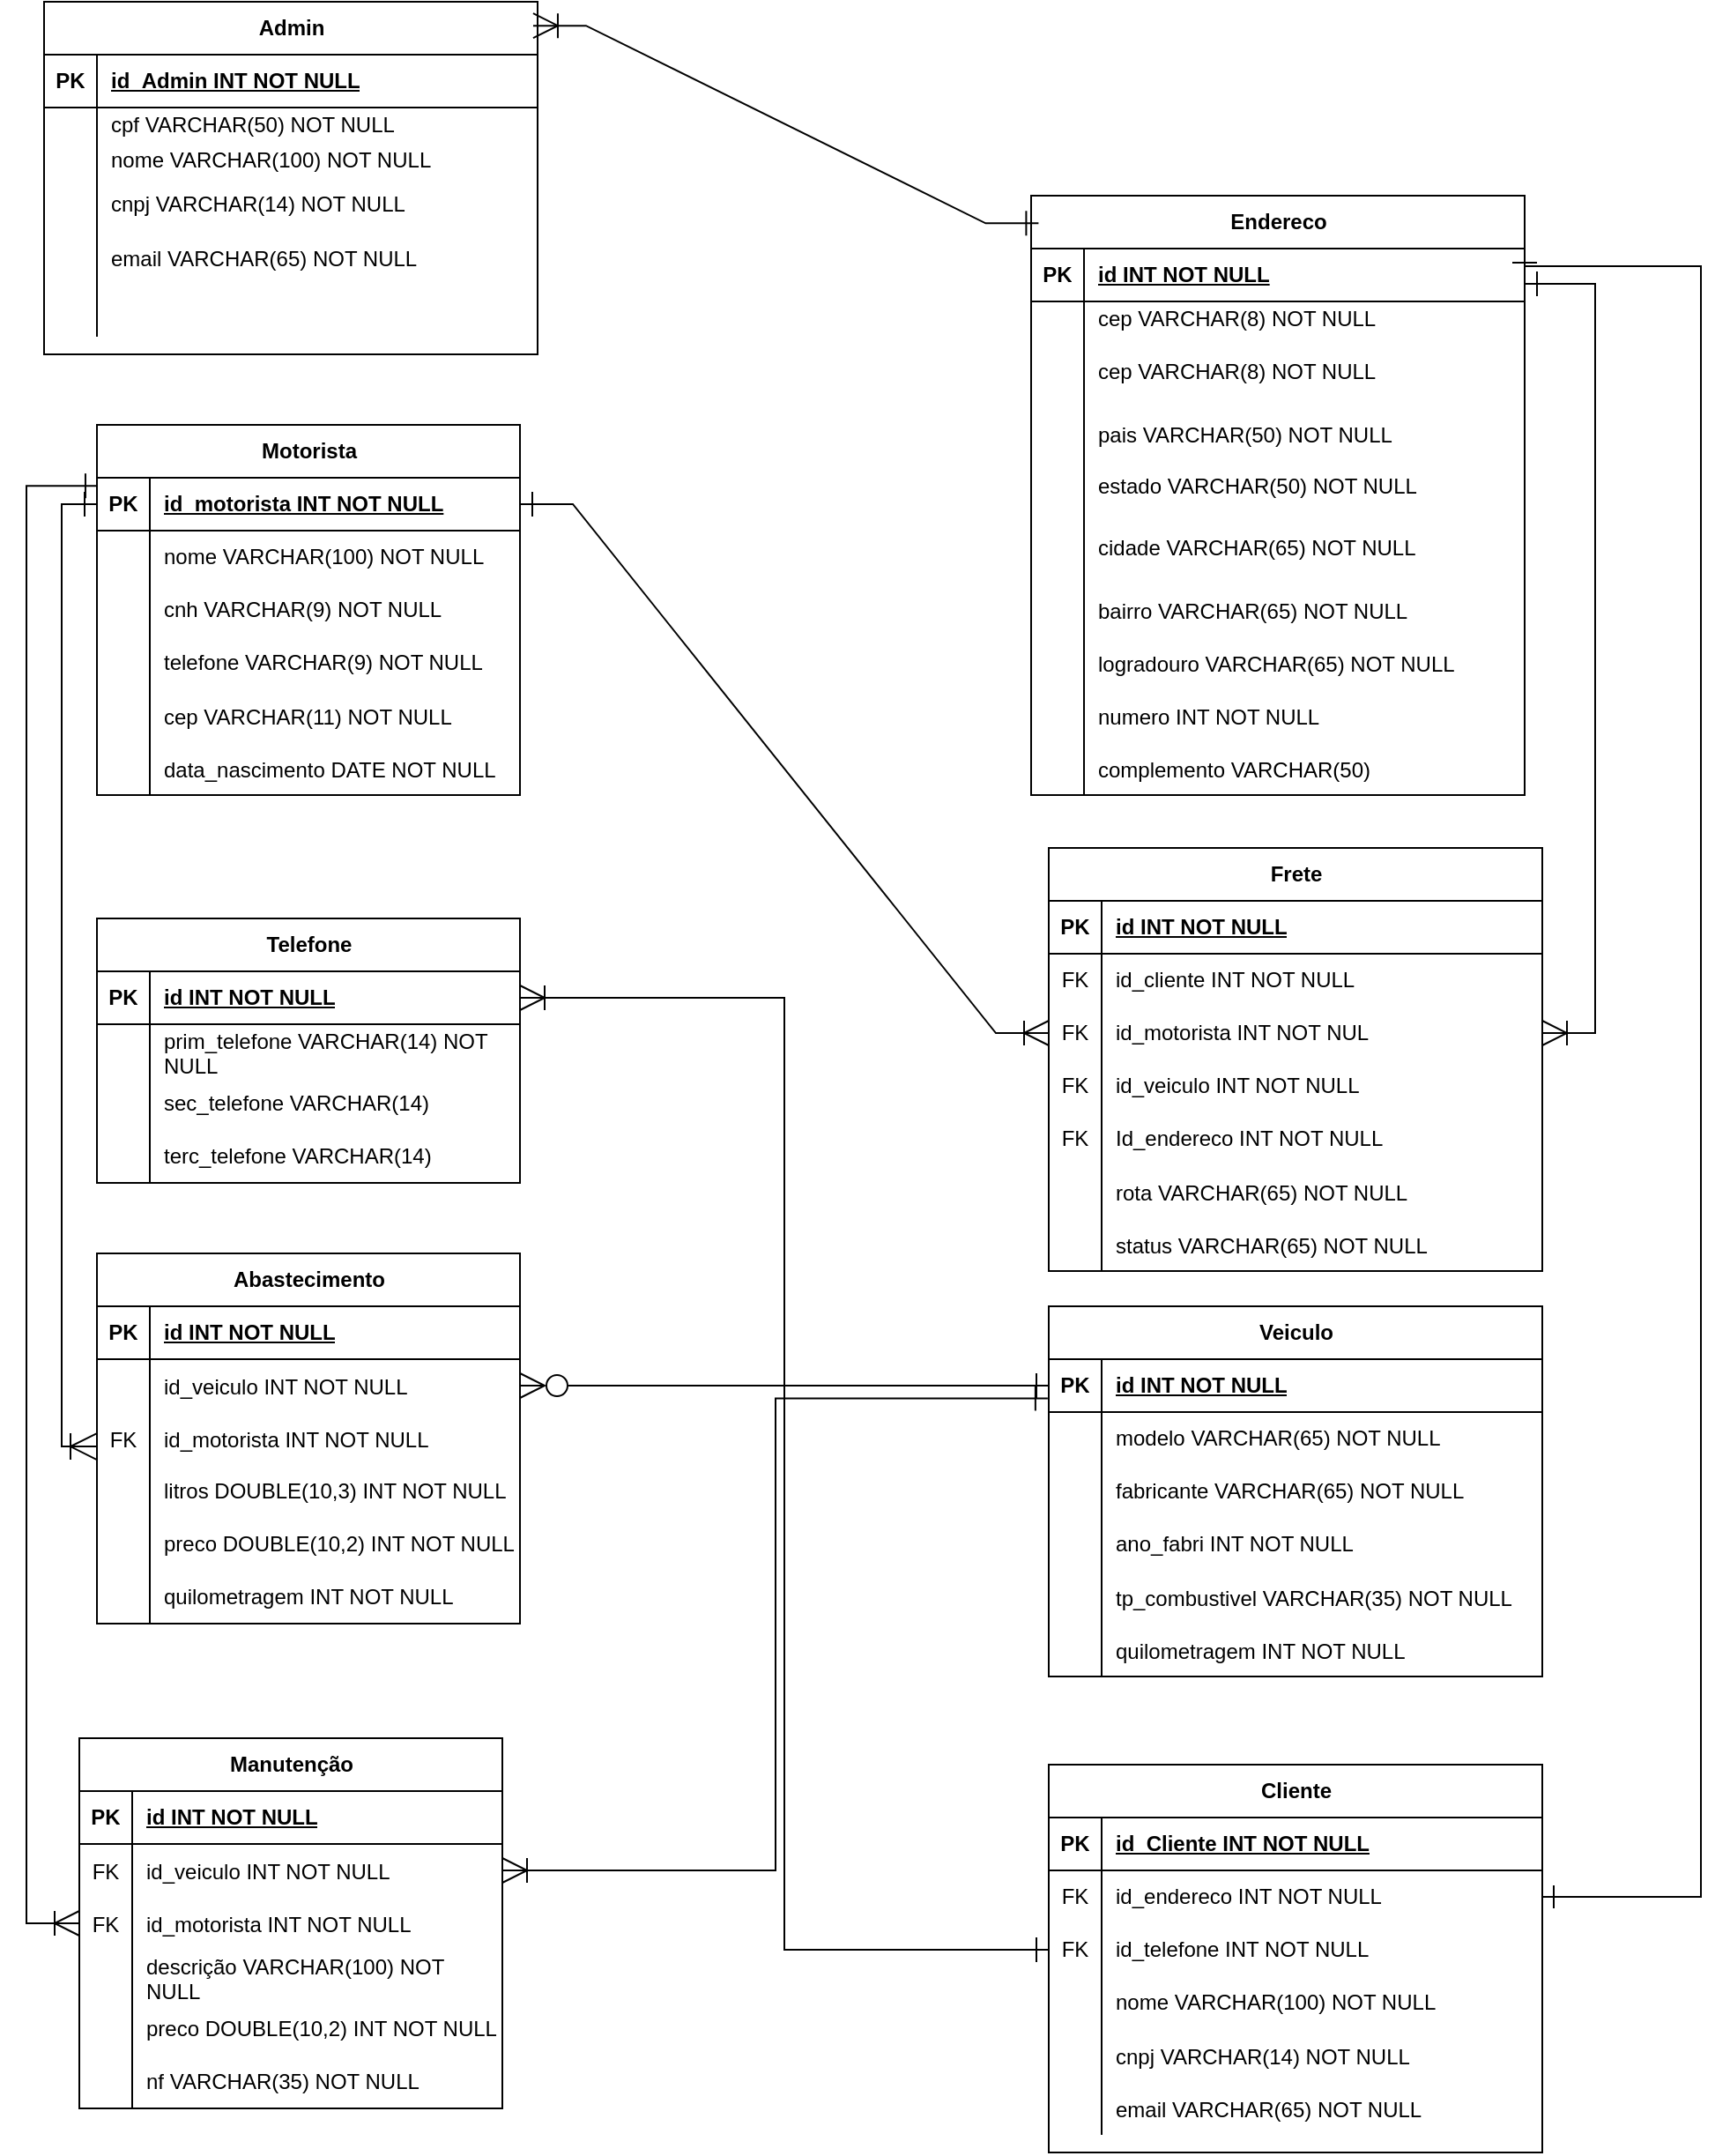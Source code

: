 <mxfile version="24.4.10" type="github">
  <diagram id="R2lEEEUBdFMjLlhIrx00" name="Page-1">
    <mxGraphModel dx="2603" dy="2436" grid="1" gridSize="10" guides="1" tooltips="1" connect="1" arrows="1" fold="1" page="1" pageScale="1" pageWidth="1169" pageHeight="1654" math="0" shadow="0" extFonts="Permanent Marker^https://fonts.googleapis.com/css?family=Permanent+Marker">
      <root>
        <mxCell id="0" />
        <mxCell id="1" parent="0" />
        <mxCell id="ZRbYSFkLnzHkLLNxxWzb-1" value="&lt;font style=&quot;vertical-align: inherit;&quot;&gt;&lt;font style=&quot;vertical-align: inherit;&quot;&gt;Motorista&lt;/font&gt;&lt;/font&gt;" style="shape=table;startSize=30;container=1;collapsible=1;childLayout=tableLayout;fixedRows=1;rowLines=0;fontStyle=1;align=center;resizeLast=1;html=1;" parent="1" vertex="1">
          <mxGeometry x="-1030" y="-1240" width="240" height="210" as="geometry">
            <mxRectangle x="330" y="150" width="90" height="30" as="alternateBounds" />
          </mxGeometry>
        </mxCell>
        <mxCell id="ZRbYSFkLnzHkLLNxxWzb-2" value="" style="shape=tableRow;horizontal=0;startSize=0;swimlaneHead=0;swimlaneBody=0;fillColor=none;collapsible=0;dropTarget=0;points=[[0,0.5],[1,0.5]];portConstraint=eastwest;top=0;left=0;right=0;bottom=1;" parent="ZRbYSFkLnzHkLLNxxWzb-1" vertex="1">
          <mxGeometry y="30" width="240" height="30" as="geometry" />
        </mxCell>
        <mxCell id="ZRbYSFkLnzHkLLNxxWzb-3" value="PK" style="shape=partialRectangle;connectable=0;fillColor=none;top=0;left=0;bottom=0;right=0;fontStyle=1;overflow=hidden;whiteSpace=wrap;html=1;" parent="ZRbYSFkLnzHkLLNxxWzb-2" vertex="1">
          <mxGeometry width="30" height="30" as="geometry">
            <mxRectangle width="30" height="30" as="alternateBounds" />
          </mxGeometry>
        </mxCell>
        <mxCell id="ZRbYSFkLnzHkLLNxxWzb-4" value="&lt;font style=&quot;vertical-align: inherit;&quot;&gt;&lt;font style=&quot;vertical-align: inherit;&quot;&gt;id_motorista INT NOT NULL&lt;/font&gt;&lt;/font&gt;" style="shape=partialRectangle;connectable=0;fillColor=none;top=0;left=0;bottom=0;right=0;align=left;spacingLeft=6;fontStyle=5;overflow=hidden;whiteSpace=wrap;html=1;" parent="ZRbYSFkLnzHkLLNxxWzb-2" vertex="1">
          <mxGeometry x="30" width="210" height="30" as="geometry">
            <mxRectangle width="210" height="30" as="alternateBounds" />
          </mxGeometry>
        </mxCell>
        <mxCell id="ZRbYSFkLnzHkLLNxxWzb-5" value="" style="shape=tableRow;horizontal=0;startSize=0;swimlaneHead=0;swimlaneBody=0;fillColor=none;collapsible=0;dropTarget=0;points=[[0,0.5],[1,0.5]];portConstraint=eastwest;top=0;left=0;right=0;bottom=0;" parent="ZRbYSFkLnzHkLLNxxWzb-1" vertex="1">
          <mxGeometry y="60" width="240" height="30" as="geometry" />
        </mxCell>
        <mxCell id="ZRbYSFkLnzHkLLNxxWzb-6" value="" style="shape=partialRectangle;connectable=0;fillColor=none;top=0;left=0;bottom=0;right=0;editable=1;overflow=hidden;whiteSpace=wrap;html=1;" parent="ZRbYSFkLnzHkLLNxxWzb-5" vertex="1">
          <mxGeometry width="30" height="30" as="geometry">
            <mxRectangle width="30" height="30" as="alternateBounds" />
          </mxGeometry>
        </mxCell>
        <mxCell id="ZRbYSFkLnzHkLLNxxWzb-7" value="&lt;font style=&quot;vertical-align: inherit;&quot;&gt;&lt;font style=&quot;vertical-align: inherit;&quot;&gt;nome VARCHAR(100) NOT NULL&lt;/font&gt;&lt;/font&gt;" style="shape=partialRectangle;connectable=0;fillColor=none;top=0;left=0;bottom=0;right=0;align=left;spacingLeft=6;overflow=hidden;whiteSpace=wrap;html=1;" parent="ZRbYSFkLnzHkLLNxxWzb-5" vertex="1">
          <mxGeometry x="30" width="210" height="30" as="geometry">
            <mxRectangle width="210" height="30" as="alternateBounds" />
          </mxGeometry>
        </mxCell>
        <mxCell id="ZRbYSFkLnzHkLLNxxWzb-8" value="" style="shape=tableRow;horizontal=0;startSize=0;swimlaneHead=0;swimlaneBody=0;fillColor=none;collapsible=0;dropTarget=0;points=[[0,0.5],[1,0.5]];portConstraint=eastwest;top=0;left=0;right=0;bottom=0;" parent="ZRbYSFkLnzHkLLNxxWzb-1" vertex="1">
          <mxGeometry y="90" width="240" height="30" as="geometry" />
        </mxCell>
        <mxCell id="ZRbYSFkLnzHkLLNxxWzb-9" value="" style="shape=partialRectangle;connectable=0;fillColor=none;top=0;left=0;bottom=0;right=0;editable=1;overflow=hidden;whiteSpace=wrap;html=1;" parent="ZRbYSFkLnzHkLLNxxWzb-8" vertex="1">
          <mxGeometry width="30" height="30" as="geometry">
            <mxRectangle width="30" height="30" as="alternateBounds" />
          </mxGeometry>
        </mxCell>
        <mxCell id="ZRbYSFkLnzHkLLNxxWzb-10" value="&lt;font style=&quot;vertical-align: inherit;&quot;&gt;&lt;font style=&quot;vertical-align: inherit;&quot;&gt;cnh VARCHAR(9) NOT NULL&lt;/font&gt;&lt;/font&gt;" style="shape=partialRectangle;connectable=0;fillColor=none;top=0;left=0;bottom=0;right=0;align=left;spacingLeft=6;overflow=hidden;whiteSpace=wrap;html=1;" parent="ZRbYSFkLnzHkLLNxxWzb-8" vertex="1">
          <mxGeometry x="30" width="210" height="30" as="geometry">
            <mxRectangle width="210" height="30" as="alternateBounds" />
          </mxGeometry>
        </mxCell>
        <mxCell id="ZRbYSFkLnzHkLLNxxWzb-11" value="" style="shape=tableRow;horizontal=0;startSize=0;swimlaneHead=0;swimlaneBody=0;fillColor=none;collapsible=0;dropTarget=0;points=[[0,0.5],[1,0.5]];portConstraint=eastwest;top=0;left=0;right=0;bottom=0;" parent="ZRbYSFkLnzHkLLNxxWzb-1" vertex="1">
          <mxGeometry y="120" width="240" height="30" as="geometry" />
        </mxCell>
        <mxCell id="ZRbYSFkLnzHkLLNxxWzb-12" value="" style="shape=partialRectangle;connectable=0;fillColor=none;top=0;left=0;bottom=0;right=0;editable=1;overflow=hidden;whiteSpace=wrap;html=1;" parent="ZRbYSFkLnzHkLLNxxWzb-11" vertex="1">
          <mxGeometry width="30" height="30" as="geometry">
            <mxRectangle width="30" height="30" as="alternateBounds" />
          </mxGeometry>
        </mxCell>
        <mxCell id="ZRbYSFkLnzHkLLNxxWzb-13" value="&lt;font style=&quot;vertical-align: inherit;&quot;&gt;&lt;font style=&quot;vertical-align: inherit;&quot;&gt;&lt;font style=&quot;vertical-align: inherit;&quot;&gt;&lt;font style=&quot;vertical-align: inherit;&quot;&gt;telefone VARCHAR(9) NOT NULL&lt;/font&gt;&lt;/font&gt;&lt;/font&gt;&lt;/font&gt;" style="shape=partialRectangle;connectable=0;fillColor=none;top=0;left=0;bottom=0;right=0;align=left;spacingLeft=6;overflow=hidden;whiteSpace=wrap;html=1;" parent="ZRbYSFkLnzHkLLNxxWzb-11" vertex="1">
          <mxGeometry x="30" width="210" height="30" as="geometry">
            <mxRectangle width="210" height="30" as="alternateBounds" />
          </mxGeometry>
        </mxCell>
        <mxCell id="ZRbYSFkLnzHkLLNxxWzb-19" value="" style="shape=tableRow;horizontal=0;startSize=0;swimlaneHead=0;swimlaneBody=0;fillColor=none;collapsible=0;dropTarget=0;points=[[0,0.5],[1,0.5]];portConstraint=eastwest;top=0;left=0;right=0;bottom=0;" parent="ZRbYSFkLnzHkLLNxxWzb-1" vertex="1">
          <mxGeometry y="150" width="240" height="30" as="geometry" />
        </mxCell>
        <mxCell id="ZRbYSFkLnzHkLLNxxWzb-20" value="" style="shape=partialRectangle;connectable=0;fillColor=none;top=0;left=0;bottom=0;right=0;editable=1;overflow=hidden;" parent="ZRbYSFkLnzHkLLNxxWzb-19" vertex="1">
          <mxGeometry width="30" height="30" as="geometry">
            <mxRectangle width="30" height="30" as="alternateBounds" />
          </mxGeometry>
        </mxCell>
        <mxCell id="ZRbYSFkLnzHkLLNxxWzb-21" value="cep VARCHAR(11) NOT NULL " style="shape=partialRectangle;connectable=0;fillColor=none;top=0;left=0;bottom=0;right=0;align=left;spacingLeft=6;overflow=hidden;" parent="ZRbYSFkLnzHkLLNxxWzb-19" vertex="1">
          <mxGeometry x="30" width="210" height="30" as="geometry">
            <mxRectangle width="210" height="30" as="alternateBounds" />
          </mxGeometry>
        </mxCell>
        <mxCell id="ZRbYSFkLnzHkLLNxxWzb-23" value="" style="shape=tableRow;horizontal=0;startSize=0;swimlaneHead=0;swimlaneBody=0;fillColor=none;collapsible=0;dropTarget=0;points=[[0,0.5],[1,0.5]];portConstraint=eastwest;top=0;left=0;right=0;bottom=0;" parent="ZRbYSFkLnzHkLLNxxWzb-1" vertex="1">
          <mxGeometry y="180" width="240" height="30" as="geometry" />
        </mxCell>
        <mxCell id="ZRbYSFkLnzHkLLNxxWzb-24" value="" style="shape=partialRectangle;connectable=0;fillColor=none;top=0;left=0;bottom=0;right=0;editable=1;overflow=hidden;" parent="ZRbYSFkLnzHkLLNxxWzb-23" vertex="1">
          <mxGeometry width="30" height="30" as="geometry">
            <mxRectangle width="30" height="30" as="alternateBounds" />
          </mxGeometry>
        </mxCell>
        <mxCell id="ZRbYSFkLnzHkLLNxxWzb-25" value="data_nascimento DATE NOT NULL " style="shape=partialRectangle;connectable=0;fillColor=none;top=0;left=0;bottom=0;right=0;align=left;spacingLeft=6;overflow=hidden;" parent="ZRbYSFkLnzHkLLNxxWzb-23" vertex="1">
          <mxGeometry x="30" width="210" height="30" as="geometry">
            <mxRectangle width="210" height="30" as="alternateBounds" />
          </mxGeometry>
        </mxCell>
        <mxCell id="nJcxF6sjDs11u-7A3gbv-5" style="edgeStyle=orthogonalEdgeStyle;rounded=0;orthogonalLoop=1;jettySize=auto;html=1;exitX=1;exitY=0.5;exitDx=0;exitDy=0;" parent="ZRbYSFkLnzHkLLNxxWzb-1" source="ZRbYSFkLnzHkLLNxxWzb-11" target="ZRbYSFkLnzHkLLNxxWzb-11" edge="1">
          <mxGeometry relative="1" as="geometry" />
        </mxCell>
        <mxCell id="ZRbYSFkLnzHkLLNxxWzb-26" value="Cliente" style="shape=table;startSize=30;container=1;collapsible=1;childLayout=tableLayout;fixedRows=1;rowLines=0;fontStyle=1;align=center;resizeLast=1;html=1;" parent="1" vertex="1">
          <mxGeometry x="-490" y="-480" width="280" height="220" as="geometry" />
        </mxCell>
        <mxCell id="ZRbYSFkLnzHkLLNxxWzb-27" value="" style="shape=tableRow;horizontal=0;startSize=0;swimlaneHead=0;swimlaneBody=0;fillColor=none;collapsible=0;dropTarget=0;points=[[0,0.5],[1,0.5]];portConstraint=eastwest;top=0;left=0;right=0;bottom=1;" parent="ZRbYSFkLnzHkLLNxxWzb-26" vertex="1">
          <mxGeometry y="30" width="280" height="30" as="geometry" />
        </mxCell>
        <mxCell id="ZRbYSFkLnzHkLLNxxWzb-28" value="PK" style="shape=partialRectangle;connectable=0;fillColor=none;top=0;left=0;bottom=0;right=0;fontStyle=1;overflow=hidden;whiteSpace=wrap;html=1;" parent="ZRbYSFkLnzHkLLNxxWzb-27" vertex="1">
          <mxGeometry width="30" height="30" as="geometry">
            <mxRectangle width="30" height="30" as="alternateBounds" />
          </mxGeometry>
        </mxCell>
        <mxCell id="ZRbYSFkLnzHkLLNxxWzb-29" value="id_Cliente INT NOT NULL" style="shape=partialRectangle;connectable=0;fillColor=none;top=0;left=0;bottom=0;right=0;align=left;spacingLeft=6;fontStyle=5;overflow=hidden;whiteSpace=wrap;html=1;" parent="ZRbYSFkLnzHkLLNxxWzb-27" vertex="1">
          <mxGeometry x="30" width="250" height="30" as="geometry">
            <mxRectangle width="250" height="30" as="alternateBounds" />
          </mxGeometry>
        </mxCell>
        <mxCell id="8sPXNKii67E9YoFzJoS8-2" value="" style="shape=tableRow;horizontal=0;startSize=0;swimlaneHead=0;swimlaneBody=0;fillColor=none;collapsible=0;dropTarget=0;points=[[0,0.5],[1,0.5]];portConstraint=eastwest;top=0;left=0;right=0;bottom=0;" parent="ZRbYSFkLnzHkLLNxxWzb-26" vertex="1">
          <mxGeometry y="60" width="280" height="30" as="geometry" />
        </mxCell>
        <mxCell id="8sPXNKii67E9YoFzJoS8-3" value="FK" style="shape=partialRectangle;connectable=0;fillColor=none;top=0;left=0;bottom=0;right=0;fontStyle=0;overflow=hidden;whiteSpace=wrap;html=1;" parent="8sPXNKii67E9YoFzJoS8-2" vertex="1">
          <mxGeometry width="30" height="30" as="geometry">
            <mxRectangle width="30" height="30" as="alternateBounds" />
          </mxGeometry>
        </mxCell>
        <mxCell id="8sPXNKii67E9YoFzJoS8-4" value="id_endereco INT NOT NULL" style="shape=partialRectangle;connectable=0;fillColor=none;top=0;left=0;bottom=0;right=0;align=left;spacingLeft=6;fontStyle=0;overflow=hidden;whiteSpace=wrap;html=1;" parent="8sPXNKii67E9YoFzJoS8-2" vertex="1">
          <mxGeometry x="30" width="250" height="30" as="geometry">
            <mxRectangle width="250" height="30" as="alternateBounds" />
          </mxGeometry>
        </mxCell>
        <mxCell id="8sPXNKii67E9YoFzJoS8-81" value="" style="shape=tableRow;horizontal=0;startSize=0;swimlaneHead=0;swimlaneBody=0;fillColor=none;collapsible=0;dropTarget=0;points=[[0,0.5],[1,0.5]];portConstraint=eastwest;top=0;left=0;right=0;bottom=0;" parent="ZRbYSFkLnzHkLLNxxWzb-26" vertex="1">
          <mxGeometry y="90" width="280" height="30" as="geometry" />
        </mxCell>
        <mxCell id="8sPXNKii67E9YoFzJoS8-82" value="FK" style="shape=partialRectangle;connectable=0;fillColor=none;top=0;left=0;bottom=0;right=0;fontStyle=0;overflow=hidden;whiteSpace=wrap;html=1;" parent="8sPXNKii67E9YoFzJoS8-81" vertex="1">
          <mxGeometry width="30" height="30" as="geometry">
            <mxRectangle width="30" height="30" as="alternateBounds" />
          </mxGeometry>
        </mxCell>
        <mxCell id="8sPXNKii67E9YoFzJoS8-83" value="id_telefone INT NOT NULL" style="shape=partialRectangle;connectable=0;fillColor=none;top=0;left=0;bottom=0;right=0;align=left;spacingLeft=6;fontStyle=0;overflow=hidden;whiteSpace=wrap;html=1;" parent="8sPXNKii67E9YoFzJoS8-81" vertex="1">
          <mxGeometry x="30" width="250" height="30" as="geometry">
            <mxRectangle width="250" height="30" as="alternateBounds" />
          </mxGeometry>
        </mxCell>
        <mxCell id="ZRbYSFkLnzHkLLNxxWzb-33" value="" style="shape=tableRow;horizontal=0;startSize=0;swimlaneHead=0;swimlaneBody=0;fillColor=none;collapsible=0;dropTarget=0;points=[[0,0.5],[1,0.5]];portConstraint=eastwest;top=0;left=0;right=0;bottom=0;" parent="ZRbYSFkLnzHkLLNxxWzb-26" vertex="1">
          <mxGeometry y="120" width="280" height="30" as="geometry" />
        </mxCell>
        <mxCell id="ZRbYSFkLnzHkLLNxxWzb-34" value="" style="shape=partialRectangle;connectable=0;fillColor=none;top=0;left=0;bottom=0;right=0;editable=1;overflow=hidden;whiteSpace=wrap;html=1;" parent="ZRbYSFkLnzHkLLNxxWzb-33" vertex="1">
          <mxGeometry width="30" height="30" as="geometry">
            <mxRectangle width="30" height="30" as="alternateBounds" />
          </mxGeometry>
        </mxCell>
        <mxCell id="ZRbYSFkLnzHkLLNxxWzb-35" value="nome VARCHAR(100) NOT NULL" style="shape=partialRectangle;connectable=0;fillColor=none;top=0;left=0;bottom=0;right=0;align=left;spacingLeft=6;overflow=hidden;whiteSpace=wrap;html=1;" parent="ZRbYSFkLnzHkLLNxxWzb-33" vertex="1">
          <mxGeometry x="30" width="250" height="30" as="geometry">
            <mxRectangle width="250" height="30" as="alternateBounds" />
          </mxGeometry>
        </mxCell>
        <mxCell id="8sPXNKii67E9YoFzJoS8-78" value="" style="shape=tableRow;horizontal=0;startSize=0;swimlaneHead=0;swimlaneBody=0;fillColor=none;collapsible=0;dropTarget=0;points=[[0,0.5],[1,0.5]];portConstraint=eastwest;top=0;left=0;right=0;bottom=0;" parent="ZRbYSFkLnzHkLLNxxWzb-26" vertex="1">
          <mxGeometry y="150" width="280" height="30" as="geometry" />
        </mxCell>
        <mxCell id="8sPXNKii67E9YoFzJoS8-79" value="" style="shape=partialRectangle;connectable=0;fillColor=none;top=0;left=0;bottom=0;right=0;editable=1;overflow=hidden;" parent="8sPXNKii67E9YoFzJoS8-78" vertex="1">
          <mxGeometry width="30" height="30" as="geometry">
            <mxRectangle width="30" height="30" as="alternateBounds" />
          </mxGeometry>
        </mxCell>
        <mxCell id="8sPXNKii67E9YoFzJoS8-80" value="cnpj VARCHAR(14) NOT NULL " style="shape=partialRectangle;connectable=0;fillColor=none;top=0;left=0;bottom=0;right=0;align=left;spacingLeft=6;overflow=hidden;" parent="8sPXNKii67E9YoFzJoS8-78" vertex="1">
          <mxGeometry x="30" width="250" height="30" as="geometry">
            <mxRectangle width="250" height="30" as="alternateBounds" />
          </mxGeometry>
        </mxCell>
        <mxCell id="8sPXNKii67E9YoFzJoS8-97" value="" style="shape=tableRow;horizontal=0;startSize=0;swimlaneHead=0;swimlaneBody=0;fillColor=none;collapsible=0;dropTarget=0;points=[[0,0.5],[1,0.5]];portConstraint=eastwest;top=0;left=0;right=0;bottom=0;" parent="ZRbYSFkLnzHkLLNxxWzb-26" vertex="1">
          <mxGeometry y="180" width="280" height="30" as="geometry" />
        </mxCell>
        <mxCell id="8sPXNKii67E9YoFzJoS8-98" value="" style="shape=partialRectangle;connectable=0;fillColor=none;top=0;left=0;bottom=0;right=0;editable=1;overflow=hidden;" parent="8sPXNKii67E9YoFzJoS8-97" vertex="1">
          <mxGeometry width="30" height="30" as="geometry">
            <mxRectangle width="30" height="30" as="alternateBounds" />
          </mxGeometry>
        </mxCell>
        <mxCell id="8sPXNKii67E9YoFzJoS8-99" value="email VARCHAR(65) NOT NULL" style="shape=partialRectangle;connectable=0;fillColor=none;top=0;left=0;bottom=0;right=0;align=left;spacingLeft=6;overflow=hidden;" parent="8sPXNKii67E9YoFzJoS8-97" vertex="1">
          <mxGeometry x="30" width="250" height="30" as="geometry">
            <mxRectangle width="250" height="30" as="alternateBounds" />
          </mxGeometry>
        </mxCell>
        <mxCell id="8sPXNKii67E9YoFzJoS8-5" value="Endereco" style="shape=table;startSize=30;container=1;collapsible=1;childLayout=tableLayout;fixedRows=1;rowLines=0;fontStyle=1;align=center;resizeLast=1;html=1;" parent="1" vertex="1">
          <mxGeometry x="-500" y="-1370" width="280" height="340" as="geometry" />
        </mxCell>
        <mxCell id="8sPXNKii67E9YoFzJoS8-6" value="" style="shape=tableRow;horizontal=0;startSize=0;swimlaneHead=0;swimlaneBody=0;fillColor=none;collapsible=0;dropTarget=0;points=[[0,0.5],[1,0.5]];portConstraint=eastwest;top=0;left=0;right=0;bottom=1;" parent="8sPXNKii67E9YoFzJoS8-5" vertex="1">
          <mxGeometry y="30" width="280" height="30" as="geometry" />
        </mxCell>
        <mxCell id="8sPXNKii67E9YoFzJoS8-7" value="PK" style="shape=partialRectangle;connectable=0;fillColor=none;top=0;left=0;bottom=0;right=0;fontStyle=1;overflow=hidden;whiteSpace=wrap;html=1;" parent="8sPXNKii67E9YoFzJoS8-6" vertex="1">
          <mxGeometry width="30" height="30" as="geometry">
            <mxRectangle width="30" height="30" as="alternateBounds" />
          </mxGeometry>
        </mxCell>
        <mxCell id="8sPXNKii67E9YoFzJoS8-8" value="id INT NOT NULL&lt;span style=&quot;white-space: pre;&quot;&gt;&#x9;&lt;/span&gt;&lt;span style=&quot;white-space: pre;&quot;&gt;&#x9;&lt;/span&gt;" style="shape=partialRectangle;connectable=0;fillColor=none;top=0;left=0;bottom=0;right=0;align=left;spacingLeft=6;fontStyle=5;overflow=hidden;whiteSpace=wrap;html=1;" parent="8sPXNKii67E9YoFzJoS8-6" vertex="1">
          <mxGeometry x="30" width="250" height="30" as="geometry">
            <mxRectangle width="250" height="30" as="alternateBounds" />
          </mxGeometry>
        </mxCell>
        <mxCell id="8sPXNKii67E9YoFzJoS8-9" value="" style="shape=tableRow;horizontal=0;startSize=0;swimlaneHead=0;swimlaneBody=0;fillColor=none;collapsible=0;dropTarget=0;points=[[0,0.5],[1,0.5]];portConstraint=eastwest;top=0;left=0;right=0;bottom=0;" parent="8sPXNKii67E9YoFzJoS8-5" vertex="1">
          <mxGeometry y="60" width="280" height="30" as="geometry" />
        </mxCell>
        <mxCell id="8sPXNKii67E9YoFzJoS8-10" value="" style="shape=partialRectangle;connectable=0;fillColor=none;top=0;left=0;bottom=0;right=0;editable=1;overflow=hidden;whiteSpace=wrap;html=1;" parent="8sPXNKii67E9YoFzJoS8-9" vertex="1">
          <mxGeometry width="30" height="30" as="geometry">
            <mxRectangle width="30" height="30" as="alternateBounds" />
          </mxGeometry>
        </mxCell>
        <mxCell id="8sPXNKii67E9YoFzJoS8-11" value="cep VARCHAR(8) NOT NULL&lt;div&gt;&lt;br&gt;&lt;/div&gt;" style="shape=partialRectangle;connectable=0;fillColor=none;top=0;left=0;bottom=0;right=0;align=left;spacingLeft=6;overflow=hidden;whiteSpace=wrap;html=1;" parent="8sPXNKii67E9YoFzJoS8-9" vertex="1">
          <mxGeometry x="30" width="250" height="30" as="geometry">
            <mxRectangle width="250" height="30" as="alternateBounds" />
          </mxGeometry>
        </mxCell>
        <mxCell id="nJcxF6sjDs11u-7A3gbv-33" value="" style="shape=tableRow;horizontal=0;startSize=0;swimlaneHead=0;swimlaneBody=0;fillColor=none;collapsible=0;dropTarget=0;points=[[0,0.5],[1,0.5]];portConstraint=eastwest;top=0;left=0;right=0;bottom=0;" parent="8sPXNKii67E9YoFzJoS8-5" vertex="1">
          <mxGeometry y="90" width="280" height="30" as="geometry" />
        </mxCell>
        <mxCell id="nJcxF6sjDs11u-7A3gbv-34" value="" style="shape=partialRectangle;connectable=0;fillColor=none;top=0;left=0;bottom=0;right=0;editable=1;overflow=hidden;whiteSpace=wrap;html=1;" parent="nJcxF6sjDs11u-7A3gbv-33" vertex="1">
          <mxGeometry width="30" height="30" as="geometry">
            <mxRectangle width="30" height="30" as="alternateBounds" />
          </mxGeometry>
        </mxCell>
        <mxCell id="nJcxF6sjDs11u-7A3gbv-35" value="cep VARCHAR(8) NOT NULL&lt;div&gt;&lt;br&gt;&lt;/div&gt;" style="shape=partialRectangle;connectable=0;fillColor=none;top=0;left=0;bottom=0;right=0;align=left;spacingLeft=6;overflow=hidden;whiteSpace=wrap;html=1;" parent="nJcxF6sjDs11u-7A3gbv-33" vertex="1">
          <mxGeometry x="30" width="250" height="30" as="geometry">
            <mxRectangle width="250" height="30" as="alternateBounds" />
          </mxGeometry>
        </mxCell>
        <mxCell id="8sPXNKii67E9YoFzJoS8-68" value="" style="shape=tableRow;horizontal=0;startSize=0;swimlaneHead=0;swimlaneBody=0;fillColor=none;collapsible=0;dropTarget=0;points=[[0,0.5],[1,0.5]];portConstraint=eastwest;top=0;left=0;right=0;bottom=0;" parent="8sPXNKii67E9YoFzJoS8-5" vertex="1">
          <mxGeometry y="120" width="280" height="30" as="geometry" />
        </mxCell>
        <mxCell id="8sPXNKii67E9YoFzJoS8-69" value="" style="shape=partialRectangle;connectable=0;fillColor=none;top=0;left=0;bottom=0;right=0;editable=1;overflow=hidden;" parent="8sPXNKii67E9YoFzJoS8-68" vertex="1">
          <mxGeometry width="30" height="30" as="geometry">
            <mxRectangle width="30" height="30" as="alternateBounds" />
          </mxGeometry>
        </mxCell>
        <mxCell id="8sPXNKii67E9YoFzJoS8-70" value="pais VARCHAR(50) NOT NULL" style="shape=partialRectangle;connectable=0;fillColor=none;top=0;left=0;bottom=0;right=0;align=left;spacingLeft=6;overflow=hidden;" parent="8sPXNKii67E9YoFzJoS8-68" vertex="1">
          <mxGeometry x="30" width="250" height="30" as="geometry">
            <mxRectangle width="250" height="30" as="alternateBounds" />
          </mxGeometry>
        </mxCell>
        <mxCell id="8sPXNKii67E9YoFzJoS8-12" value="" style="shape=tableRow;horizontal=0;startSize=0;swimlaneHead=0;swimlaneBody=0;fillColor=none;collapsible=0;dropTarget=0;points=[[0,0.5],[1,0.5]];portConstraint=eastwest;top=0;left=0;right=0;bottom=0;" parent="8sPXNKii67E9YoFzJoS8-5" vertex="1">
          <mxGeometry y="150" width="280" height="30" as="geometry" />
        </mxCell>
        <mxCell id="8sPXNKii67E9YoFzJoS8-13" value="" style="shape=partialRectangle;connectable=0;fillColor=none;top=0;left=0;bottom=0;right=0;editable=1;overflow=hidden;whiteSpace=wrap;html=1;" parent="8sPXNKii67E9YoFzJoS8-12" vertex="1">
          <mxGeometry width="30" height="30" as="geometry">
            <mxRectangle width="30" height="30" as="alternateBounds" />
          </mxGeometry>
        </mxCell>
        <mxCell id="8sPXNKii67E9YoFzJoS8-14" value="estado VARCHAR(50) NOT NULL" style="shape=partialRectangle;connectable=0;fillColor=none;top=0;left=0;bottom=0;right=0;align=left;spacingLeft=6;overflow=hidden;whiteSpace=wrap;html=1;" parent="8sPXNKii67E9YoFzJoS8-12" vertex="1">
          <mxGeometry x="30" width="250" height="30" as="geometry">
            <mxRectangle width="250" height="30" as="alternateBounds" />
          </mxGeometry>
        </mxCell>
        <mxCell id="8sPXNKii67E9YoFzJoS8-15" value="" style="shape=tableRow;horizontal=0;startSize=0;swimlaneHead=0;swimlaneBody=0;fillColor=none;collapsible=0;dropTarget=0;points=[[0,0.5],[1,0.5]];portConstraint=eastwest;top=0;left=0;right=0;bottom=0;" parent="8sPXNKii67E9YoFzJoS8-5" vertex="1">
          <mxGeometry y="180" width="280" height="40" as="geometry" />
        </mxCell>
        <mxCell id="8sPXNKii67E9YoFzJoS8-16" value="" style="shape=partialRectangle;connectable=0;fillColor=none;top=0;left=0;bottom=0;right=0;editable=1;overflow=hidden;whiteSpace=wrap;html=1;" parent="8sPXNKii67E9YoFzJoS8-15" vertex="1">
          <mxGeometry width="30" height="40" as="geometry">
            <mxRectangle width="30" height="40" as="alternateBounds" />
          </mxGeometry>
        </mxCell>
        <mxCell id="8sPXNKii67E9YoFzJoS8-17" value="cidade VARCHAR(65) NOT NULL" style="shape=partialRectangle;connectable=0;fillColor=none;top=0;left=0;bottom=0;right=0;align=left;spacingLeft=6;overflow=hidden;whiteSpace=wrap;html=1;" parent="8sPXNKii67E9YoFzJoS8-15" vertex="1">
          <mxGeometry x="30" width="250" height="40" as="geometry">
            <mxRectangle width="250" height="40" as="alternateBounds" />
          </mxGeometry>
        </mxCell>
        <mxCell id="8sPXNKii67E9YoFzJoS8-61" value="" style="shape=tableRow;horizontal=0;startSize=0;swimlaneHead=0;swimlaneBody=0;fillColor=none;collapsible=0;dropTarget=0;points=[[0,0.5],[1,0.5]];portConstraint=eastwest;top=0;left=0;right=0;bottom=0;" parent="8sPXNKii67E9YoFzJoS8-5" vertex="1">
          <mxGeometry y="220" width="280" height="30" as="geometry" />
        </mxCell>
        <mxCell id="8sPXNKii67E9YoFzJoS8-62" value="" style="shape=partialRectangle;connectable=0;fillColor=none;top=0;left=0;bottom=0;right=0;editable=1;overflow=hidden;" parent="8sPXNKii67E9YoFzJoS8-61" vertex="1">
          <mxGeometry width="30" height="30" as="geometry">
            <mxRectangle width="30" height="30" as="alternateBounds" />
          </mxGeometry>
        </mxCell>
        <mxCell id="8sPXNKii67E9YoFzJoS8-63" value="bairro VARCHAR(65) NOT NULL" style="shape=partialRectangle;connectable=0;fillColor=none;top=0;left=0;bottom=0;right=0;align=left;spacingLeft=6;overflow=hidden;" parent="8sPXNKii67E9YoFzJoS8-61" vertex="1">
          <mxGeometry x="30" width="250" height="30" as="geometry">
            <mxRectangle width="250" height="30" as="alternateBounds" />
          </mxGeometry>
        </mxCell>
        <mxCell id="8sPXNKii67E9YoFzJoS8-65" value="" style="shape=tableRow;horizontal=0;startSize=0;swimlaneHead=0;swimlaneBody=0;fillColor=none;collapsible=0;dropTarget=0;points=[[0,0.5],[1,0.5]];portConstraint=eastwest;top=0;left=0;right=0;bottom=0;" parent="8sPXNKii67E9YoFzJoS8-5" vertex="1">
          <mxGeometry y="250" width="280" height="30" as="geometry" />
        </mxCell>
        <mxCell id="8sPXNKii67E9YoFzJoS8-66" value="" style="shape=partialRectangle;connectable=0;fillColor=none;top=0;left=0;bottom=0;right=0;editable=1;overflow=hidden;" parent="8sPXNKii67E9YoFzJoS8-65" vertex="1">
          <mxGeometry width="30" height="30" as="geometry">
            <mxRectangle width="30" height="30" as="alternateBounds" />
          </mxGeometry>
        </mxCell>
        <mxCell id="8sPXNKii67E9YoFzJoS8-67" value="logradouro VARCHAR(65) NOT NULL" style="shape=partialRectangle;connectable=0;fillColor=none;top=0;left=0;bottom=0;right=0;align=left;spacingLeft=6;overflow=hidden;" parent="8sPXNKii67E9YoFzJoS8-65" vertex="1">
          <mxGeometry x="30" width="250" height="30" as="geometry">
            <mxRectangle width="250" height="30" as="alternateBounds" />
          </mxGeometry>
        </mxCell>
        <mxCell id="8sPXNKii67E9YoFzJoS8-71" value="" style="shape=tableRow;horizontal=0;startSize=0;swimlaneHead=0;swimlaneBody=0;fillColor=none;collapsible=0;dropTarget=0;points=[[0,0.5],[1,0.5]];portConstraint=eastwest;top=0;left=0;right=0;bottom=0;" parent="8sPXNKii67E9YoFzJoS8-5" vertex="1">
          <mxGeometry y="280" width="280" height="30" as="geometry" />
        </mxCell>
        <mxCell id="8sPXNKii67E9YoFzJoS8-72" value="" style="shape=partialRectangle;connectable=0;fillColor=none;top=0;left=0;bottom=0;right=0;editable=1;overflow=hidden;" parent="8sPXNKii67E9YoFzJoS8-71" vertex="1">
          <mxGeometry width="30" height="30" as="geometry">
            <mxRectangle width="30" height="30" as="alternateBounds" />
          </mxGeometry>
        </mxCell>
        <mxCell id="8sPXNKii67E9YoFzJoS8-73" value="numero INT NOT NULL " style="shape=partialRectangle;connectable=0;fillColor=none;top=0;left=0;bottom=0;right=0;align=left;spacingLeft=6;overflow=hidden;" parent="8sPXNKii67E9YoFzJoS8-71" vertex="1">
          <mxGeometry x="30" width="250" height="30" as="geometry">
            <mxRectangle width="250" height="30" as="alternateBounds" />
          </mxGeometry>
        </mxCell>
        <mxCell id="8sPXNKii67E9YoFzJoS8-74" value="" style="shape=tableRow;horizontal=0;startSize=0;swimlaneHead=0;swimlaneBody=0;fillColor=none;collapsible=0;dropTarget=0;points=[[0,0.5],[1,0.5]];portConstraint=eastwest;top=0;left=0;right=0;bottom=0;" parent="8sPXNKii67E9YoFzJoS8-5" vertex="1">
          <mxGeometry y="310" width="280" height="30" as="geometry" />
        </mxCell>
        <mxCell id="8sPXNKii67E9YoFzJoS8-75" value="" style="shape=partialRectangle;connectable=0;fillColor=none;top=0;left=0;bottom=0;right=0;editable=1;overflow=hidden;" parent="8sPXNKii67E9YoFzJoS8-74" vertex="1">
          <mxGeometry width="30" height="30" as="geometry">
            <mxRectangle width="30" height="30" as="alternateBounds" />
          </mxGeometry>
        </mxCell>
        <mxCell id="8sPXNKii67E9YoFzJoS8-76" value="complemento VARCHAR(50) " style="shape=partialRectangle;connectable=0;fillColor=none;top=0;left=0;bottom=0;right=0;align=left;spacingLeft=6;overflow=hidden;" parent="8sPXNKii67E9YoFzJoS8-74" vertex="1">
          <mxGeometry x="30" width="250" height="30" as="geometry">
            <mxRectangle width="250" height="30" as="alternateBounds" />
          </mxGeometry>
        </mxCell>
        <mxCell id="8sPXNKii67E9YoFzJoS8-84" value="Telefone" style="shape=table;startSize=30;container=1;collapsible=1;childLayout=tableLayout;fixedRows=1;rowLines=0;fontStyle=1;align=center;resizeLast=1;html=1;" parent="1" vertex="1">
          <mxGeometry x="-1030" y="-960" width="240" height="150" as="geometry" />
        </mxCell>
        <mxCell id="8sPXNKii67E9YoFzJoS8-85" value="" style="shape=tableRow;horizontal=0;startSize=0;swimlaneHead=0;swimlaneBody=0;fillColor=none;collapsible=0;dropTarget=0;points=[[0,0.5],[1,0.5]];portConstraint=eastwest;top=0;left=0;right=0;bottom=1;" parent="8sPXNKii67E9YoFzJoS8-84" vertex="1">
          <mxGeometry y="30" width="240" height="30" as="geometry" />
        </mxCell>
        <mxCell id="8sPXNKii67E9YoFzJoS8-86" value="PK" style="shape=partialRectangle;connectable=0;fillColor=none;top=0;left=0;bottom=0;right=0;fontStyle=1;overflow=hidden;whiteSpace=wrap;html=1;" parent="8sPXNKii67E9YoFzJoS8-85" vertex="1">
          <mxGeometry width="30" height="30" as="geometry">
            <mxRectangle width="30" height="30" as="alternateBounds" />
          </mxGeometry>
        </mxCell>
        <mxCell id="8sPXNKii67E9YoFzJoS8-87" value="id INT NOT NULL" style="shape=partialRectangle;connectable=0;fillColor=none;top=0;left=0;bottom=0;right=0;align=left;spacingLeft=6;fontStyle=5;overflow=hidden;whiteSpace=wrap;html=1;" parent="8sPXNKii67E9YoFzJoS8-85" vertex="1">
          <mxGeometry x="30" width="210" height="30" as="geometry">
            <mxRectangle width="210" height="30" as="alternateBounds" />
          </mxGeometry>
        </mxCell>
        <mxCell id="8sPXNKii67E9YoFzJoS8-88" value="" style="shape=tableRow;horizontal=0;startSize=0;swimlaneHead=0;swimlaneBody=0;fillColor=none;collapsible=0;dropTarget=0;points=[[0,0.5],[1,0.5]];portConstraint=eastwest;top=0;left=0;right=0;bottom=0;" parent="8sPXNKii67E9YoFzJoS8-84" vertex="1">
          <mxGeometry y="60" width="240" height="30" as="geometry" />
        </mxCell>
        <mxCell id="8sPXNKii67E9YoFzJoS8-89" value="" style="shape=partialRectangle;connectable=0;fillColor=none;top=0;left=0;bottom=0;right=0;editable=1;overflow=hidden;whiteSpace=wrap;html=1;" parent="8sPXNKii67E9YoFzJoS8-88" vertex="1">
          <mxGeometry width="30" height="30" as="geometry">
            <mxRectangle width="30" height="30" as="alternateBounds" />
          </mxGeometry>
        </mxCell>
        <mxCell id="8sPXNKii67E9YoFzJoS8-90" value="prim_telefone VARCHAR(14) NOT NULL" style="shape=partialRectangle;connectable=0;fillColor=none;top=0;left=0;bottom=0;right=0;align=left;spacingLeft=6;overflow=hidden;whiteSpace=wrap;html=1;" parent="8sPXNKii67E9YoFzJoS8-88" vertex="1">
          <mxGeometry x="30" width="210" height="30" as="geometry">
            <mxRectangle width="210" height="30" as="alternateBounds" />
          </mxGeometry>
        </mxCell>
        <mxCell id="8sPXNKii67E9YoFzJoS8-91" value="" style="shape=tableRow;horizontal=0;startSize=0;swimlaneHead=0;swimlaneBody=0;fillColor=none;collapsible=0;dropTarget=0;points=[[0,0.5],[1,0.5]];portConstraint=eastwest;top=0;left=0;right=0;bottom=0;" parent="8sPXNKii67E9YoFzJoS8-84" vertex="1">
          <mxGeometry y="90" width="240" height="30" as="geometry" />
        </mxCell>
        <mxCell id="8sPXNKii67E9YoFzJoS8-92" value="" style="shape=partialRectangle;connectable=0;fillColor=none;top=0;left=0;bottom=0;right=0;editable=1;overflow=hidden;whiteSpace=wrap;html=1;" parent="8sPXNKii67E9YoFzJoS8-91" vertex="1">
          <mxGeometry width="30" height="30" as="geometry">
            <mxRectangle width="30" height="30" as="alternateBounds" />
          </mxGeometry>
        </mxCell>
        <mxCell id="8sPXNKii67E9YoFzJoS8-93" value="sec_telefone VARCHAR(14)" style="shape=partialRectangle;connectable=0;fillColor=none;top=0;left=0;bottom=0;right=0;align=left;spacingLeft=6;overflow=hidden;whiteSpace=wrap;html=1;" parent="8sPXNKii67E9YoFzJoS8-91" vertex="1">
          <mxGeometry x="30" width="210" height="30" as="geometry">
            <mxRectangle width="210" height="30" as="alternateBounds" />
          </mxGeometry>
        </mxCell>
        <mxCell id="8sPXNKii67E9YoFzJoS8-94" value="" style="shape=tableRow;horizontal=0;startSize=0;swimlaneHead=0;swimlaneBody=0;fillColor=none;collapsible=0;dropTarget=0;points=[[0,0.5],[1,0.5]];portConstraint=eastwest;top=0;left=0;right=0;bottom=0;" parent="8sPXNKii67E9YoFzJoS8-84" vertex="1">
          <mxGeometry y="120" width="240" height="30" as="geometry" />
        </mxCell>
        <mxCell id="8sPXNKii67E9YoFzJoS8-95" value="" style="shape=partialRectangle;connectable=0;fillColor=none;top=0;left=0;bottom=0;right=0;editable=1;overflow=hidden;whiteSpace=wrap;html=1;" parent="8sPXNKii67E9YoFzJoS8-94" vertex="1">
          <mxGeometry width="30" height="30" as="geometry">
            <mxRectangle width="30" height="30" as="alternateBounds" />
          </mxGeometry>
        </mxCell>
        <mxCell id="8sPXNKii67E9YoFzJoS8-96" value="terc_telefone VARCHAR(14)" style="shape=partialRectangle;connectable=0;fillColor=none;top=0;left=0;bottom=0;right=0;align=left;spacingLeft=6;overflow=hidden;whiteSpace=wrap;html=1;" parent="8sPXNKii67E9YoFzJoS8-94" vertex="1">
          <mxGeometry x="30" width="210" height="30" as="geometry">
            <mxRectangle width="210" height="30" as="alternateBounds" />
          </mxGeometry>
        </mxCell>
        <mxCell id="8sPXNKii67E9YoFzJoS8-100" value="Veiculo" style="shape=table;startSize=30;container=1;collapsible=1;childLayout=tableLayout;fixedRows=1;rowLines=0;fontStyle=1;align=center;resizeLast=1;html=1;" parent="1" vertex="1">
          <mxGeometry x="-490" y="-740" width="280" height="210" as="geometry" />
        </mxCell>
        <mxCell id="8sPXNKii67E9YoFzJoS8-101" value="" style="shape=tableRow;horizontal=0;startSize=0;swimlaneHead=0;swimlaneBody=0;fillColor=none;collapsible=0;dropTarget=0;points=[[0,0.5],[1,0.5]];portConstraint=eastwest;top=0;left=0;right=0;bottom=1;" parent="8sPXNKii67E9YoFzJoS8-100" vertex="1">
          <mxGeometry y="30" width="280" height="30" as="geometry" />
        </mxCell>
        <mxCell id="8sPXNKii67E9YoFzJoS8-102" value="PK" style="shape=partialRectangle;connectable=0;fillColor=none;top=0;left=0;bottom=0;right=0;fontStyle=1;overflow=hidden;whiteSpace=wrap;html=1;" parent="8sPXNKii67E9YoFzJoS8-101" vertex="1">
          <mxGeometry width="30" height="30" as="geometry">
            <mxRectangle width="30" height="30" as="alternateBounds" />
          </mxGeometry>
        </mxCell>
        <mxCell id="8sPXNKii67E9YoFzJoS8-103" value="id INT NOT NULL" style="shape=partialRectangle;connectable=0;fillColor=none;top=0;left=0;bottom=0;right=0;align=left;spacingLeft=6;fontStyle=5;overflow=hidden;whiteSpace=wrap;html=1;" parent="8sPXNKii67E9YoFzJoS8-101" vertex="1">
          <mxGeometry x="30" width="250" height="30" as="geometry">
            <mxRectangle width="250" height="30" as="alternateBounds" />
          </mxGeometry>
        </mxCell>
        <mxCell id="8sPXNKii67E9YoFzJoS8-104" value="" style="shape=tableRow;horizontal=0;startSize=0;swimlaneHead=0;swimlaneBody=0;fillColor=none;collapsible=0;dropTarget=0;points=[[0,0.5],[1,0.5]];portConstraint=eastwest;top=0;left=0;right=0;bottom=0;" parent="8sPXNKii67E9YoFzJoS8-100" vertex="1">
          <mxGeometry y="60" width="280" height="30" as="geometry" />
        </mxCell>
        <mxCell id="8sPXNKii67E9YoFzJoS8-105" value="" style="shape=partialRectangle;connectable=0;fillColor=none;top=0;left=0;bottom=0;right=0;editable=1;overflow=hidden;whiteSpace=wrap;html=1;" parent="8sPXNKii67E9YoFzJoS8-104" vertex="1">
          <mxGeometry width="30" height="30" as="geometry">
            <mxRectangle width="30" height="30" as="alternateBounds" />
          </mxGeometry>
        </mxCell>
        <mxCell id="8sPXNKii67E9YoFzJoS8-106" value="modelo VARCHAR(65) NOT NULL" style="shape=partialRectangle;connectable=0;fillColor=none;top=0;left=0;bottom=0;right=0;align=left;spacingLeft=6;overflow=hidden;whiteSpace=wrap;html=1;" parent="8sPXNKii67E9YoFzJoS8-104" vertex="1">
          <mxGeometry x="30" width="250" height="30" as="geometry">
            <mxRectangle width="250" height="30" as="alternateBounds" />
          </mxGeometry>
        </mxCell>
        <mxCell id="8sPXNKii67E9YoFzJoS8-107" value="" style="shape=tableRow;horizontal=0;startSize=0;swimlaneHead=0;swimlaneBody=0;fillColor=none;collapsible=0;dropTarget=0;points=[[0,0.5],[1,0.5]];portConstraint=eastwest;top=0;left=0;right=0;bottom=0;" parent="8sPXNKii67E9YoFzJoS8-100" vertex="1">
          <mxGeometry y="90" width="280" height="30" as="geometry" />
        </mxCell>
        <mxCell id="8sPXNKii67E9YoFzJoS8-108" value="" style="shape=partialRectangle;connectable=0;fillColor=none;top=0;left=0;bottom=0;right=0;editable=1;overflow=hidden;whiteSpace=wrap;html=1;" parent="8sPXNKii67E9YoFzJoS8-107" vertex="1">
          <mxGeometry width="30" height="30" as="geometry">
            <mxRectangle width="30" height="30" as="alternateBounds" />
          </mxGeometry>
        </mxCell>
        <mxCell id="8sPXNKii67E9YoFzJoS8-109" value="fabricante VARCHAR(65) NOT NULL" style="shape=partialRectangle;connectable=0;fillColor=none;top=0;left=0;bottom=0;right=0;align=left;spacingLeft=6;overflow=hidden;whiteSpace=wrap;html=1;" parent="8sPXNKii67E9YoFzJoS8-107" vertex="1">
          <mxGeometry x="30" width="250" height="30" as="geometry">
            <mxRectangle width="250" height="30" as="alternateBounds" />
          </mxGeometry>
        </mxCell>
        <mxCell id="8sPXNKii67E9YoFzJoS8-110" value="" style="shape=tableRow;horizontal=0;startSize=0;swimlaneHead=0;swimlaneBody=0;fillColor=none;collapsible=0;dropTarget=0;points=[[0,0.5],[1,0.5]];portConstraint=eastwest;top=0;left=0;right=0;bottom=0;" parent="8sPXNKii67E9YoFzJoS8-100" vertex="1">
          <mxGeometry y="120" width="280" height="30" as="geometry" />
        </mxCell>
        <mxCell id="8sPXNKii67E9YoFzJoS8-111" value="" style="shape=partialRectangle;connectable=0;fillColor=none;top=0;left=0;bottom=0;right=0;editable=1;overflow=hidden;whiteSpace=wrap;html=1;" parent="8sPXNKii67E9YoFzJoS8-110" vertex="1">
          <mxGeometry width="30" height="30" as="geometry">
            <mxRectangle width="30" height="30" as="alternateBounds" />
          </mxGeometry>
        </mxCell>
        <mxCell id="8sPXNKii67E9YoFzJoS8-112" value="ano_fabri INT NOT NULL" style="shape=partialRectangle;connectable=0;fillColor=none;top=0;left=0;bottom=0;right=0;align=left;spacingLeft=6;overflow=hidden;whiteSpace=wrap;html=1;" parent="8sPXNKii67E9YoFzJoS8-110" vertex="1">
          <mxGeometry x="30" width="250" height="30" as="geometry">
            <mxRectangle width="250" height="30" as="alternateBounds" />
          </mxGeometry>
        </mxCell>
        <mxCell id="8sPXNKii67E9YoFzJoS8-113" value="" style="shape=tableRow;horizontal=0;startSize=0;swimlaneHead=0;swimlaneBody=0;fillColor=none;collapsible=0;dropTarget=0;points=[[0,0.5],[1,0.5]];portConstraint=eastwest;top=0;left=0;right=0;bottom=0;" parent="8sPXNKii67E9YoFzJoS8-100" vertex="1">
          <mxGeometry y="150" width="280" height="30" as="geometry" />
        </mxCell>
        <mxCell id="8sPXNKii67E9YoFzJoS8-114" value="" style="shape=partialRectangle;connectable=0;fillColor=none;top=0;left=0;bottom=0;right=0;editable=1;overflow=hidden;" parent="8sPXNKii67E9YoFzJoS8-113" vertex="1">
          <mxGeometry width="30" height="30" as="geometry">
            <mxRectangle width="30" height="30" as="alternateBounds" />
          </mxGeometry>
        </mxCell>
        <mxCell id="8sPXNKii67E9YoFzJoS8-115" value="tp_combustivel VARCHAR(35) NOT NULL " style="shape=partialRectangle;connectable=0;fillColor=none;top=0;left=0;bottom=0;right=0;align=left;spacingLeft=6;overflow=hidden;" parent="8sPXNKii67E9YoFzJoS8-113" vertex="1">
          <mxGeometry x="30" width="250" height="30" as="geometry">
            <mxRectangle width="250" height="30" as="alternateBounds" />
          </mxGeometry>
        </mxCell>
        <mxCell id="8sPXNKii67E9YoFzJoS8-116" value="" style="shape=tableRow;horizontal=0;startSize=0;swimlaneHead=0;swimlaneBody=0;fillColor=none;collapsible=0;dropTarget=0;points=[[0,0.5],[1,0.5]];portConstraint=eastwest;top=0;left=0;right=0;bottom=0;" parent="8sPXNKii67E9YoFzJoS8-100" vertex="1">
          <mxGeometry y="180" width="280" height="30" as="geometry" />
        </mxCell>
        <mxCell id="8sPXNKii67E9YoFzJoS8-117" value="" style="shape=partialRectangle;connectable=0;fillColor=none;top=0;left=0;bottom=0;right=0;editable=1;overflow=hidden;" parent="8sPXNKii67E9YoFzJoS8-116" vertex="1">
          <mxGeometry width="30" height="30" as="geometry">
            <mxRectangle width="30" height="30" as="alternateBounds" />
          </mxGeometry>
        </mxCell>
        <mxCell id="8sPXNKii67E9YoFzJoS8-118" value="quilometragem INT NOT NULL" style="shape=partialRectangle;connectable=0;fillColor=none;top=0;left=0;bottom=0;right=0;align=left;spacingLeft=6;overflow=hidden;" parent="8sPXNKii67E9YoFzJoS8-116" vertex="1">
          <mxGeometry x="30" width="250" height="30" as="geometry">
            <mxRectangle width="250" height="30" as="alternateBounds" />
          </mxGeometry>
        </mxCell>
        <mxCell id="8sPXNKii67E9YoFzJoS8-150" value="Abastecimento" style="shape=table;startSize=30;container=1;collapsible=1;childLayout=tableLayout;fixedRows=1;rowLines=0;fontStyle=1;align=center;resizeLast=1;html=1;" parent="1" vertex="1">
          <mxGeometry x="-1030" y="-770" width="240" height="210" as="geometry" />
        </mxCell>
        <mxCell id="8sPXNKii67E9YoFzJoS8-151" value="" style="shape=tableRow;horizontal=0;startSize=0;swimlaneHead=0;swimlaneBody=0;fillColor=none;collapsible=0;dropTarget=0;points=[[0,0.5],[1,0.5]];portConstraint=eastwest;top=0;left=0;right=0;bottom=1;" parent="8sPXNKii67E9YoFzJoS8-150" vertex="1">
          <mxGeometry y="30" width="240" height="30" as="geometry" />
        </mxCell>
        <mxCell id="8sPXNKii67E9YoFzJoS8-152" value="PK" style="shape=partialRectangle;connectable=0;fillColor=none;top=0;left=0;bottom=0;right=0;fontStyle=1;overflow=hidden;whiteSpace=wrap;html=1;" parent="8sPXNKii67E9YoFzJoS8-151" vertex="1">
          <mxGeometry width="30" height="30" as="geometry">
            <mxRectangle width="30" height="30" as="alternateBounds" />
          </mxGeometry>
        </mxCell>
        <mxCell id="8sPXNKii67E9YoFzJoS8-153" value="id INT NOT NULL" style="shape=partialRectangle;connectable=0;fillColor=none;top=0;left=0;bottom=0;right=0;align=left;spacingLeft=6;fontStyle=5;overflow=hidden;whiteSpace=wrap;html=1;" parent="8sPXNKii67E9YoFzJoS8-151" vertex="1">
          <mxGeometry x="30" width="210" height="30" as="geometry">
            <mxRectangle width="210" height="30" as="alternateBounds" />
          </mxGeometry>
        </mxCell>
        <mxCell id="8sPXNKii67E9YoFzJoS8-163" value="" style="shape=tableRow;horizontal=0;startSize=0;swimlaneHead=0;swimlaneBody=0;fillColor=none;collapsible=0;dropTarget=0;points=[[0,0.5],[1,0.5]];portConstraint=eastwest;top=0;left=0;right=0;bottom=0;" parent="8sPXNKii67E9YoFzJoS8-150" vertex="1">
          <mxGeometry y="60" width="240" height="30" as="geometry" />
        </mxCell>
        <mxCell id="8sPXNKii67E9YoFzJoS8-164" value="" style="shape=partialRectangle;connectable=0;fillColor=none;top=0;left=0;bottom=0;right=0;editable=1;overflow=hidden;" parent="8sPXNKii67E9YoFzJoS8-163" vertex="1">
          <mxGeometry width="30" height="30" as="geometry">
            <mxRectangle width="30" height="30" as="alternateBounds" />
          </mxGeometry>
        </mxCell>
        <mxCell id="8sPXNKii67E9YoFzJoS8-165" value="id_veiculo INT NOT NULL" style="shape=partialRectangle;connectable=0;fillColor=none;top=0;left=0;bottom=0;right=0;align=left;spacingLeft=6;overflow=hidden;" parent="8sPXNKii67E9YoFzJoS8-163" vertex="1">
          <mxGeometry x="30" width="210" height="30" as="geometry">
            <mxRectangle width="210" height="30" as="alternateBounds" />
          </mxGeometry>
        </mxCell>
        <mxCell id="8sPXNKii67E9YoFzJoS8-166" value="" style="shape=tableRow;horizontal=0;startSize=0;swimlaneHead=0;swimlaneBody=0;fillColor=none;collapsible=0;dropTarget=0;points=[[0,0.5],[1,0.5]];portConstraint=eastwest;top=0;left=0;right=0;bottom=0;swimlaneLine=1;" parent="8sPXNKii67E9YoFzJoS8-150" vertex="1">
          <mxGeometry y="90" width="240" height="30" as="geometry" />
        </mxCell>
        <mxCell id="8sPXNKii67E9YoFzJoS8-167" value="FK" style="shape=partialRectangle;connectable=0;fillColor=none;top=0;left=0;bottom=0;right=0;editable=1;overflow=hidden;" parent="8sPXNKii67E9YoFzJoS8-166" vertex="1">
          <mxGeometry width="30" height="30" as="geometry">
            <mxRectangle width="30" height="30" as="alternateBounds" />
          </mxGeometry>
        </mxCell>
        <mxCell id="8sPXNKii67E9YoFzJoS8-168" value="id_motorista INT NOT NULL" style="shape=partialRectangle;connectable=0;fillColor=none;top=0;left=0;bottom=0;right=0;align=left;spacingLeft=6;overflow=hidden;" parent="8sPXNKii67E9YoFzJoS8-166" vertex="1">
          <mxGeometry x="30" width="210" height="30" as="geometry">
            <mxRectangle width="210" height="30" as="alternateBounds" />
          </mxGeometry>
        </mxCell>
        <mxCell id="nJcxF6sjDs11u-7A3gbv-16" value="" style="shape=tableRow;horizontal=0;startSize=0;swimlaneHead=0;swimlaneBody=0;fillColor=none;collapsible=0;dropTarget=0;points=[[0,0.5],[1,0.5]];portConstraint=eastwest;top=0;left=0;right=0;bottom=0;" parent="8sPXNKii67E9YoFzJoS8-150" vertex="1">
          <mxGeometry y="120" width="240" height="30" as="geometry" />
        </mxCell>
        <mxCell id="nJcxF6sjDs11u-7A3gbv-17" value="" style="shape=partialRectangle;connectable=0;fillColor=none;top=0;left=0;bottom=0;right=0;editable=1;overflow=hidden;whiteSpace=wrap;html=1;" parent="nJcxF6sjDs11u-7A3gbv-16" vertex="1">
          <mxGeometry width="30" height="30" as="geometry">
            <mxRectangle width="30" height="30" as="alternateBounds" />
          </mxGeometry>
        </mxCell>
        <mxCell id="nJcxF6sjDs11u-7A3gbv-18" value="litros DOUBLE(10,3) INT NOT NULL" style="shape=partialRectangle;connectable=0;fillColor=none;top=0;left=0;bottom=0;right=0;align=left;spacingLeft=6;overflow=hidden;whiteSpace=wrap;html=1;" parent="nJcxF6sjDs11u-7A3gbv-16" vertex="1">
          <mxGeometry x="30" width="210" height="30" as="geometry">
            <mxRectangle width="210" height="30" as="alternateBounds" />
          </mxGeometry>
        </mxCell>
        <mxCell id="8sPXNKii67E9YoFzJoS8-157" value="" style="shape=tableRow;horizontal=0;startSize=0;swimlaneHead=0;swimlaneBody=0;fillColor=none;collapsible=0;dropTarget=0;points=[[0,0.5],[1,0.5]];portConstraint=eastwest;top=0;left=0;right=0;bottom=0;" parent="8sPXNKii67E9YoFzJoS8-150" vertex="1">
          <mxGeometry y="150" width="240" height="30" as="geometry" />
        </mxCell>
        <mxCell id="8sPXNKii67E9YoFzJoS8-158" value="" style="shape=partialRectangle;connectable=0;fillColor=none;top=0;left=0;bottom=0;right=0;editable=1;overflow=hidden;whiteSpace=wrap;html=1;" parent="8sPXNKii67E9YoFzJoS8-157" vertex="1">
          <mxGeometry width="30" height="30" as="geometry">
            <mxRectangle width="30" height="30" as="alternateBounds" />
          </mxGeometry>
        </mxCell>
        <mxCell id="8sPXNKii67E9YoFzJoS8-159" value="preco DOUBLE(10,2) INT NOT NULL" style="shape=partialRectangle;connectable=0;fillColor=none;top=0;left=0;bottom=0;right=0;align=left;spacingLeft=6;overflow=hidden;whiteSpace=wrap;html=1;" parent="8sPXNKii67E9YoFzJoS8-157" vertex="1">
          <mxGeometry x="30" width="210" height="30" as="geometry">
            <mxRectangle width="210" height="30" as="alternateBounds" />
          </mxGeometry>
        </mxCell>
        <mxCell id="8sPXNKii67E9YoFzJoS8-160" value="" style="shape=tableRow;horizontal=0;startSize=0;swimlaneHead=0;swimlaneBody=0;fillColor=none;collapsible=0;dropTarget=0;points=[[0,0.5],[1,0.5]];portConstraint=eastwest;top=0;left=0;right=0;bottom=0;" parent="8sPXNKii67E9YoFzJoS8-150" vertex="1">
          <mxGeometry y="180" width="240" height="30" as="geometry" />
        </mxCell>
        <mxCell id="8sPXNKii67E9YoFzJoS8-161" value="" style="shape=partialRectangle;connectable=0;fillColor=none;top=0;left=0;bottom=0;right=0;editable=1;overflow=hidden;whiteSpace=wrap;html=1;" parent="8sPXNKii67E9YoFzJoS8-160" vertex="1">
          <mxGeometry width="30" height="30" as="geometry">
            <mxRectangle width="30" height="30" as="alternateBounds" />
          </mxGeometry>
        </mxCell>
        <mxCell id="8sPXNKii67E9YoFzJoS8-162" value="quilometragem INT NOT NULL" style="shape=partialRectangle;connectable=0;fillColor=none;top=0;left=0;bottom=0;right=0;align=left;spacingLeft=6;overflow=hidden;whiteSpace=wrap;html=1;" parent="8sPXNKii67E9YoFzJoS8-160" vertex="1">
          <mxGeometry x="30" width="210" height="30" as="geometry">
            <mxRectangle width="210" height="30" as="alternateBounds" />
          </mxGeometry>
        </mxCell>
        <mxCell id="8sPXNKii67E9YoFzJoS8-169" value="Manutenção" style="shape=table;startSize=30;container=1;collapsible=1;childLayout=tableLayout;fixedRows=1;rowLines=0;fontStyle=1;align=center;resizeLast=1;html=1;" parent="1" vertex="1">
          <mxGeometry x="-1040" y="-495" width="240" height="210" as="geometry" />
        </mxCell>
        <mxCell id="8sPXNKii67E9YoFzJoS8-170" value="" style="shape=tableRow;horizontal=0;startSize=0;swimlaneHead=0;swimlaneBody=0;fillColor=none;collapsible=0;dropTarget=0;points=[[0,0.5],[1,0.5]];portConstraint=eastwest;top=0;left=0;right=0;bottom=1;" parent="8sPXNKii67E9YoFzJoS8-169" vertex="1">
          <mxGeometry y="30" width="240" height="30" as="geometry" />
        </mxCell>
        <mxCell id="8sPXNKii67E9YoFzJoS8-171" value="PK" style="shape=partialRectangle;connectable=0;fillColor=none;top=0;left=0;bottom=0;right=0;fontStyle=1;overflow=hidden;whiteSpace=wrap;html=1;" parent="8sPXNKii67E9YoFzJoS8-170" vertex="1">
          <mxGeometry width="30" height="30" as="geometry">
            <mxRectangle width="30" height="30" as="alternateBounds" />
          </mxGeometry>
        </mxCell>
        <mxCell id="8sPXNKii67E9YoFzJoS8-172" value="id INT NOT NULL" style="shape=partialRectangle;connectable=0;fillColor=none;top=0;left=0;bottom=0;right=0;align=left;spacingLeft=6;fontStyle=5;overflow=hidden;whiteSpace=wrap;html=1;" parent="8sPXNKii67E9YoFzJoS8-170" vertex="1">
          <mxGeometry x="30" width="210" height="30" as="geometry">
            <mxRectangle width="210" height="30" as="alternateBounds" />
          </mxGeometry>
        </mxCell>
        <mxCell id="8sPXNKii67E9YoFzJoS8-173" value="" style="shape=tableRow;horizontal=0;startSize=0;swimlaneHead=0;swimlaneBody=0;fillColor=none;collapsible=0;dropTarget=0;points=[[0,0.5],[1,0.5]];portConstraint=eastwest;top=0;left=0;right=0;bottom=0;" parent="8sPXNKii67E9YoFzJoS8-169" vertex="1">
          <mxGeometry y="60" width="240" height="30" as="geometry" />
        </mxCell>
        <mxCell id="8sPXNKii67E9YoFzJoS8-174" value="FK" style="shape=partialRectangle;connectable=0;fillColor=none;top=0;left=0;bottom=0;right=0;editable=1;overflow=hidden;" parent="8sPXNKii67E9YoFzJoS8-173" vertex="1">
          <mxGeometry width="30" height="30" as="geometry">
            <mxRectangle width="30" height="30" as="alternateBounds" />
          </mxGeometry>
        </mxCell>
        <mxCell id="8sPXNKii67E9YoFzJoS8-175" value="id_veiculo INT NOT NULL" style="shape=partialRectangle;connectable=0;fillColor=none;top=0;left=0;bottom=0;right=0;align=left;spacingLeft=6;overflow=hidden;" parent="8sPXNKii67E9YoFzJoS8-173" vertex="1">
          <mxGeometry x="30" width="210" height="30" as="geometry">
            <mxRectangle width="210" height="30" as="alternateBounds" />
          </mxGeometry>
        </mxCell>
        <mxCell id="8sPXNKii67E9YoFzJoS8-176" value="" style="shape=tableRow;horizontal=0;startSize=0;swimlaneHead=0;swimlaneBody=0;fillColor=none;collapsible=0;dropTarget=0;points=[[0,0.5],[1,0.5]];portConstraint=eastwest;top=0;left=0;right=0;bottom=0;" parent="8sPXNKii67E9YoFzJoS8-169" vertex="1">
          <mxGeometry y="90" width="240" height="30" as="geometry" />
        </mxCell>
        <mxCell id="8sPXNKii67E9YoFzJoS8-177" value="FK" style="shape=partialRectangle;connectable=0;fillColor=none;top=0;left=0;bottom=0;right=0;editable=1;overflow=hidden;" parent="8sPXNKii67E9YoFzJoS8-176" vertex="1">
          <mxGeometry width="30" height="30" as="geometry">
            <mxRectangle width="30" height="30" as="alternateBounds" />
          </mxGeometry>
        </mxCell>
        <mxCell id="8sPXNKii67E9YoFzJoS8-178" value="id_motorista INT NOT NULL" style="shape=partialRectangle;connectable=0;fillColor=none;top=0;left=0;bottom=0;right=0;align=left;spacingLeft=6;overflow=hidden;" parent="8sPXNKii67E9YoFzJoS8-176" vertex="1">
          <mxGeometry x="30" width="210" height="30" as="geometry">
            <mxRectangle width="210" height="30" as="alternateBounds" />
          </mxGeometry>
        </mxCell>
        <mxCell id="8sPXNKii67E9YoFzJoS8-179" value="" style="shape=tableRow;horizontal=0;startSize=0;swimlaneHead=0;swimlaneBody=0;fillColor=none;collapsible=0;dropTarget=0;points=[[0,0.5],[1,0.5]];portConstraint=eastwest;top=0;left=0;right=0;bottom=0;" parent="8sPXNKii67E9YoFzJoS8-169" vertex="1">
          <mxGeometry y="120" width="240" height="30" as="geometry" />
        </mxCell>
        <mxCell id="8sPXNKii67E9YoFzJoS8-180" value="" style="shape=partialRectangle;connectable=0;fillColor=none;top=0;left=0;bottom=0;right=0;editable=1;overflow=hidden;whiteSpace=wrap;html=1;" parent="8sPXNKii67E9YoFzJoS8-179" vertex="1">
          <mxGeometry width="30" height="30" as="geometry">
            <mxRectangle width="30" height="30" as="alternateBounds" />
          </mxGeometry>
        </mxCell>
        <mxCell id="8sPXNKii67E9YoFzJoS8-181" value="descrição VARCHAR(100) NOT NULL" style="shape=partialRectangle;connectable=0;fillColor=none;top=0;left=0;bottom=0;right=0;align=left;spacingLeft=6;overflow=hidden;whiteSpace=wrap;html=1;" parent="8sPXNKii67E9YoFzJoS8-179" vertex="1">
          <mxGeometry x="30" width="210" height="30" as="geometry">
            <mxRectangle width="210" height="30" as="alternateBounds" />
          </mxGeometry>
        </mxCell>
        <mxCell id="8sPXNKii67E9YoFzJoS8-182" value="" style="shape=tableRow;horizontal=0;startSize=0;swimlaneHead=0;swimlaneBody=0;fillColor=none;collapsible=0;dropTarget=0;points=[[0,0.5],[1,0.5]];portConstraint=eastwest;top=0;left=0;right=0;bottom=0;" parent="8sPXNKii67E9YoFzJoS8-169" vertex="1">
          <mxGeometry y="150" width="240" height="30" as="geometry" />
        </mxCell>
        <mxCell id="8sPXNKii67E9YoFzJoS8-183" value="" style="shape=partialRectangle;connectable=0;fillColor=none;top=0;left=0;bottom=0;right=0;editable=1;overflow=hidden;whiteSpace=wrap;html=1;" parent="8sPXNKii67E9YoFzJoS8-182" vertex="1">
          <mxGeometry width="30" height="30" as="geometry">
            <mxRectangle width="30" height="30" as="alternateBounds" />
          </mxGeometry>
        </mxCell>
        <mxCell id="8sPXNKii67E9YoFzJoS8-184" value="preco DOUBLE(10,2) INT NOT NULL" style="shape=partialRectangle;connectable=0;fillColor=none;top=0;left=0;bottom=0;right=0;align=left;spacingLeft=6;overflow=hidden;whiteSpace=wrap;html=1;" parent="8sPXNKii67E9YoFzJoS8-182" vertex="1">
          <mxGeometry x="30" width="210" height="30" as="geometry">
            <mxRectangle width="210" height="30" as="alternateBounds" />
          </mxGeometry>
        </mxCell>
        <mxCell id="8sPXNKii67E9YoFzJoS8-185" value="" style="shape=tableRow;horizontal=0;startSize=0;swimlaneHead=0;swimlaneBody=0;fillColor=none;collapsible=0;dropTarget=0;points=[[0,0.5],[1,0.5]];portConstraint=eastwest;top=0;left=0;right=0;bottom=0;" parent="8sPXNKii67E9YoFzJoS8-169" vertex="1">
          <mxGeometry y="180" width="240" height="30" as="geometry" />
        </mxCell>
        <mxCell id="8sPXNKii67E9YoFzJoS8-186" value="" style="shape=partialRectangle;connectable=0;fillColor=none;top=0;left=0;bottom=0;right=0;editable=1;overflow=hidden;whiteSpace=wrap;html=1;" parent="8sPXNKii67E9YoFzJoS8-185" vertex="1">
          <mxGeometry width="30" height="30" as="geometry">
            <mxRectangle width="30" height="30" as="alternateBounds" />
          </mxGeometry>
        </mxCell>
        <mxCell id="8sPXNKii67E9YoFzJoS8-187" value="nf VARCHAR(35) NOT NULL" style="shape=partialRectangle;connectable=0;fillColor=none;top=0;left=0;bottom=0;right=0;align=left;spacingLeft=6;overflow=hidden;whiteSpace=wrap;html=1;" parent="8sPXNKii67E9YoFzJoS8-185" vertex="1">
          <mxGeometry x="30" width="210" height="30" as="geometry">
            <mxRectangle width="210" height="30" as="alternateBounds" />
          </mxGeometry>
        </mxCell>
        <mxCell id="nJcxF6sjDs11u-7A3gbv-48" style="edgeStyle=orthogonalEdgeStyle;rounded=0;orthogonalLoop=1;jettySize=auto;html=1;exitX=1;exitY=0.5;exitDx=0;exitDy=0;" parent="8sPXNKii67E9YoFzJoS8-169" source="8sPXNKii67E9YoFzJoS8-176" target="8sPXNKii67E9YoFzJoS8-176" edge="1">
          <mxGeometry relative="1" as="geometry" />
        </mxCell>
        <mxCell id="nJcxF6sjDs11u-7A3gbv-57" style="edgeStyle=orthogonalEdgeStyle;rounded=0;orthogonalLoop=1;jettySize=auto;html=1;exitX=1;exitY=0.5;exitDx=0;exitDy=0;" parent="8sPXNKii67E9YoFzJoS8-169" source="8sPXNKii67E9YoFzJoS8-173" target="8sPXNKii67E9YoFzJoS8-173" edge="1">
          <mxGeometry relative="1" as="geometry" />
        </mxCell>
        <mxCell id="nJcxF6sjDs11u-7A3gbv-28" value="" style="edgeStyle=entityRelationEdgeStyle;fontSize=12;html=1;endArrow=ERoneToMany;rounded=0;entryX=0;entryY=0.5;entryDx=0;entryDy=0;startArrow=ERone;startFill=0;endSize=12;startSize=12;" parent="1" source="ZRbYSFkLnzHkLLNxxWzb-2" target="8sPXNKii67E9YoFzJoS8-136" edge="1">
          <mxGeometry width="100" height="100" relative="1" as="geometry">
            <mxPoint x="-800" y="-1200" as="sourcePoint" />
            <mxPoint x="-700" y="-1300" as="targetPoint" />
            <Array as="points">
              <mxPoint x="-600" y="-1100" />
              <mxPoint x="-630" y="-1110" />
              <mxPoint x="-630" y="-1150" />
            </Array>
          </mxGeometry>
        </mxCell>
        <mxCell id="nJcxF6sjDs11u-7A3gbv-38" style="edgeStyle=orthogonalEdgeStyle;rounded=0;orthogonalLoop=1;jettySize=auto;html=1;exitX=0;exitY=0.651;exitDx=0;exitDy=0;entryX=0;entryY=0.5;entryDx=0;entryDy=0;startArrow=ERoneToMany;startFill=0;exitPerimeter=0;endArrow=ERone;endFill=0;endSize=12;startSize=13;" parent="1" source="8sPXNKii67E9YoFzJoS8-166" target="ZRbYSFkLnzHkLLNxxWzb-2" edge="1">
          <mxGeometry relative="1" as="geometry">
            <Array as="points">
              <mxPoint x="-1050" y="-660" />
              <mxPoint x="-1050" y="-1195" />
            </Array>
          </mxGeometry>
        </mxCell>
        <mxCell id="8sPXNKii67E9YoFzJoS8-120" value="Frete" style="shape=table;startSize=30;container=1;collapsible=1;childLayout=tableLayout;fixedRows=1;rowLines=0;fontStyle=1;align=center;resizeLast=1;html=1;" parent="1" vertex="1">
          <mxGeometry x="-490" y="-1000" width="280" height="240" as="geometry" />
        </mxCell>
        <mxCell id="8sPXNKii67E9YoFzJoS8-121" value="" style="shape=tableRow;horizontal=0;startSize=0;swimlaneHead=0;swimlaneBody=0;fillColor=none;collapsible=0;dropTarget=0;points=[[0,0.5],[1,0.5]];portConstraint=eastwest;top=0;left=0;right=0;bottom=1;" parent="8sPXNKii67E9YoFzJoS8-120" vertex="1">
          <mxGeometry y="30" width="280" height="30" as="geometry" />
        </mxCell>
        <mxCell id="8sPXNKii67E9YoFzJoS8-122" value="PK" style="shape=partialRectangle;connectable=0;fillColor=none;top=0;left=0;bottom=0;right=0;fontStyle=1;overflow=hidden;whiteSpace=wrap;html=1;" parent="8sPXNKii67E9YoFzJoS8-121" vertex="1">
          <mxGeometry width="30" height="30" as="geometry">
            <mxRectangle width="30" height="30" as="alternateBounds" />
          </mxGeometry>
        </mxCell>
        <mxCell id="8sPXNKii67E9YoFzJoS8-123" value="id INT NOT NULL" style="shape=partialRectangle;connectable=0;fillColor=none;top=0;left=0;bottom=0;right=0;align=left;spacingLeft=6;fontStyle=5;overflow=hidden;whiteSpace=wrap;html=1;" parent="8sPXNKii67E9YoFzJoS8-121" vertex="1">
          <mxGeometry x="30" width="250" height="30" as="geometry">
            <mxRectangle width="250" height="30" as="alternateBounds" />
          </mxGeometry>
        </mxCell>
        <mxCell id="8sPXNKii67E9YoFzJoS8-133" value="" style="shape=tableRow;horizontal=0;startSize=0;swimlaneHead=0;swimlaneBody=0;fillColor=none;collapsible=0;dropTarget=0;points=[[0,0.5],[1,0.5]];portConstraint=eastwest;top=0;left=0;right=0;bottom=0;" parent="8sPXNKii67E9YoFzJoS8-120" vertex="1">
          <mxGeometry y="60" width="280" height="30" as="geometry" />
        </mxCell>
        <mxCell id="8sPXNKii67E9YoFzJoS8-134" value="FK" style="shape=partialRectangle;connectable=0;fillColor=none;top=0;left=0;bottom=0;right=0;fontStyle=0;overflow=hidden;whiteSpace=wrap;html=1;" parent="8sPXNKii67E9YoFzJoS8-133" vertex="1">
          <mxGeometry width="30" height="30" as="geometry">
            <mxRectangle width="30" height="30" as="alternateBounds" />
          </mxGeometry>
        </mxCell>
        <mxCell id="8sPXNKii67E9YoFzJoS8-135" value="id_cliente INT NOT NULL" style="shape=partialRectangle;connectable=0;fillColor=none;top=0;left=0;bottom=0;right=0;align=left;spacingLeft=6;fontStyle=0;overflow=hidden;whiteSpace=wrap;html=1;" parent="8sPXNKii67E9YoFzJoS8-133" vertex="1">
          <mxGeometry x="30" width="250" height="30" as="geometry">
            <mxRectangle width="250" height="30" as="alternateBounds" />
          </mxGeometry>
        </mxCell>
        <mxCell id="8sPXNKii67E9YoFzJoS8-136" value="" style="shape=tableRow;horizontal=0;startSize=0;swimlaneHead=0;swimlaneBody=0;fillColor=none;collapsible=0;dropTarget=0;points=[[0,0.5],[1,0.5]];portConstraint=eastwest;top=0;left=0;right=0;bottom=0;" parent="8sPXNKii67E9YoFzJoS8-120" vertex="1">
          <mxGeometry y="90" width="280" height="30" as="geometry" />
        </mxCell>
        <mxCell id="8sPXNKii67E9YoFzJoS8-137" value="FK" style="shape=partialRectangle;connectable=0;fillColor=none;top=0;left=0;bottom=0;right=0;fontStyle=0;overflow=hidden;whiteSpace=wrap;html=1;" parent="8sPXNKii67E9YoFzJoS8-136" vertex="1">
          <mxGeometry width="30" height="30" as="geometry">
            <mxRectangle width="30" height="30" as="alternateBounds" />
          </mxGeometry>
        </mxCell>
        <mxCell id="8sPXNKii67E9YoFzJoS8-138" value="id_motorista INT NOT NUL" style="shape=partialRectangle;connectable=0;fillColor=none;top=0;left=0;bottom=0;right=0;align=left;spacingLeft=6;fontStyle=0;overflow=hidden;whiteSpace=wrap;html=1;" parent="8sPXNKii67E9YoFzJoS8-136" vertex="1">
          <mxGeometry x="30" width="250" height="30" as="geometry">
            <mxRectangle width="250" height="30" as="alternateBounds" />
          </mxGeometry>
        </mxCell>
        <mxCell id="8sPXNKii67E9YoFzJoS8-140" value="" style="shape=tableRow;horizontal=0;startSize=0;swimlaneHead=0;swimlaneBody=0;fillColor=none;collapsible=0;dropTarget=0;points=[[0,0.5],[1,0.5]];portConstraint=eastwest;top=0;left=0;right=0;bottom=0;" parent="8sPXNKii67E9YoFzJoS8-120" vertex="1">
          <mxGeometry y="120" width="280" height="30" as="geometry" />
        </mxCell>
        <mxCell id="8sPXNKii67E9YoFzJoS8-141" value="FK" style="shape=partialRectangle;connectable=0;fillColor=none;top=0;left=0;bottom=0;right=0;fontStyle=0;overflow=hidden;whiteSpace=wrap;html=1;" parent="8sPXNKii67E9YoFzJoS8-140" vertex="1">
          <mxGeometry width="30" height="30" as="geometry">
            <mxRectangle width="30" height="30" as="alternateBounds" />
          </mxGeometry>
        </mxCell>
        <mxCell id="8sPXNKii67E9YoFzJoS8-142" value="id_veiculo INT NOT NULL" style="shape=partialRectangle;connectable=0;fillColor=none;top=0;left=0;bottom=0;right=0;align=left;spacingLeft=6;fontStyle=0;overflow=hidden;whiteSpace=wrap;html=1;" parent="8sPXNKii67E9YoFzJoS8-140" vertex="1">
          <mxGeometry x="30" width="250" height="30" as="geometry">
            <mxRectangle width="250" height="30" as="alternateBounds" />
          </mxGeometry>
        </mxCell>
        <mxCell id="nJcxF6sjDs11u-7A3gbv-30" value="" style="shape=tableRow;horizontal=0;startSize=0;swimlaneHead=0;swimlaneBody=0;fillColor=none;collapsible=0;dropTarget=0;points=[[0,0.5],[1,0.5]];portConstraint=eastwest;top=0;left=0;right=0;bottom=0;" parent="8sPXNKii67E9YoFzJoS8-120" vertex="1">
          <mxGeometry y="150" width="280" height="30" as="geometry" />
        </mxCell>
        <mxCell id="nJcxF6sjDs11u-7A3gbv-31" value="FK" style="shape=partialRectangle;connectable=0;fillColor=none;top=0;left=0;bottom=0;right=0;fontStyle=0;overflow=hidden;whiteSpace=wrap;html=1;" parent="nJcxF6sjDs11u-7A3gbv-30" vertex="1">
          <mxGeometry width="30" height="30" as="geometry">
            <mxRectangle width="30" height="30" as="alternateBounds" />
          </mxGeometry>
        </mxCell>
        <mxCell id="nJcxF6sjDs11u-7A3gbv-32" value="Id_endereco INT NOT NULL" style="shape=partialRectangle;connectable=0;fillColor=none;top=0;left=0;bottom=0;right=0;align=left;spacingLeft=6;fontStyle=0;overflow=hidden;whiteSpace=wrap;html=1;" parent="nJcxF6sjDs11u-7A3gbv-30" vertex="1">
          <mxGeometry x="30" width="250" height="30" as="geometry">
            <mxRectangle width="250" height="30" as="alternateBounds" />
          </mxGeometry>
        </mxCell>
        <mxCell id="8sPXNKii67E9YoFzJoS8-143" value="" style="shape=tableRow;horizontal=0;startSize=0;swimlaneHead=0;swimlaneBody=0;fillColor=none;collapsible=0;dropTarget=0;points=[[0,0.5],[1,0.5]];portConstraint=eastwest;top=0;left=0;right=0;bottom=0;" parent="8sPXNKii67E9YoFzJoS8-120" vertex="1">
          <mxGeometry y="180" width="280" height="30" as="geometry" />
        </mxCell>
        <mxCell id="8sPXNKii67E9YoFzJoS8-144" value="" style="shape=partialRectangle;connectable=0;fillColor=none;top=0;left=0;bottom=0;right=0;editable=1;overflow=hidden;" parent="8sPXNKii67E9YoFzJoS8-143" vertex="1">
          <mxGeometry width="30" height="30" as="geometry">
            <mxRectangle width="30" height="30" as="alternateBounds" />
          </mxGeometry>
        </mxCell>
        <mxCell id="8sPXNKii67E9YoFzJoS8-145" value="rota VARCHAR(65) NOT NULL" style="shape=partialRectangle;connectable=0;fillColor=none;top=0;left=0;bottom=0;right=0;align=left;spacingLeft=6;overflow=hidden;" parent="8sPXNKii67E9YoFzJoS8-143" vertex="1">
          <mxGeometry x="30" width="250" height="30" as="geometry">
            <mxRectangle width="250" height="30" as="alternateBounds" />
          </mxGeometry>
        </mxCell>
        <mxCell id="8sPXNKii67E9YoFzJoS8-147" value="" style="shape=tableRow;horizontal=0;startSize=0;swimlaneHead=0;swimlaneBody=0;fillColor=none;collapsible=0;dropTarget=0;points=[[0,0.5],[1,0.5]];portConstraint=eastwest;top=0;left=0;right=0;bottom=0;" parent="8sPXNKii67E9YoFzJoS8-120" vertex="1">
          <mxGeometry y="210" width="280" height="30" as="geometry" />
        </mxCell>
        <mxCell id="8sPXNKii67E9YoFzJoS8-148" value="" style="shape=partialRectangle;connectable=0;fillColor=none;top=0;left=0;bottom=0;right=0;editable=1;overflow=hidden;" parent="8sPXNKii67E9YoFzJoS8-147" vertex="1">
          <mxGeometry width="30" height="30" as="geometry">
            <mxRectangle width="30" height="30" as="alternateBounds" />
          </mxGeometry>
        </mxCell>
        <mxCell id="8sPXNKii67E9YoFzJoS8-149" value="status VARCHAR(65) NOT NULL" style="shape=partialRectangle;connectable=0;fillColor=none;top=0;left=0;bottom=0;right=0;align=left;spacingLeft=6;overflow=hidden;" parent="8sPXNKii67E9YoFzJoS8-147" vertex="1">
          <mxGeometry x="30" width="250" height="30" as="geometry">
            <mxRectangle width="250" height="30" as="alternateBounds" />
          </mxGeometry>
        </mxCell>
        <mxCell id="nJcxF6sjDs11u-7A3gbv-46" style="edgeStyle=orthogonalEdgeStyle;rounded=0;orthogonalLoop=1;jettySize=auto;html=1;exitX=1;exitY=0.5;exitDx=0;exitDy=0;entryX=0;entryY=0.5;entryDx=0;entryDy=0;startArrow=ERzeroToMany;startFill=0;endArrow=ERone;endFill=0;endSize=12;startSize=12;" parent="1" source="8sPXNKii67E9YoFzJoS8-163" target="8sPXNKii67E9YoFzJoS8-101" edge="1">
          <mxGeometry relative="1" as="geometry">
            <Array as="points">
              <mxPoint x="-620" y="-695" />
              <mxPoint x="-620" y="-695" />
            </Array>
          </mxGeometry>
        </mxCell>
        <mxCell id="nJcxF6sjDs11u-7A3gbv-53" style="edgeStyle=orthogonalEdgeStyle;rounded=0;orthogonalLoop=1;jettySize=auto;html=1;exitX=1;exitY=0.5;exitDx=0;exitDy=0;entryX=1;entryY=0.5;entryDx=0;entryDy=0;startArrow=ERone;startFill=0;endArrow=ERone;endFill=0;endSize=11;startSize=12;" parent="1" source="8sPXNKii67E9YoFzJoS8-6" target="8sPXNKii67E9YoFzJoS8-2" edge="1">
          <mxGeometry relative="1" as="geometry">
            <Array as="points">
              <mxPoint x="-220" y="-1330" />
              <mxPoint x="-120" y="-1330" />
              <mxPoint x="-120" y="-405" />
            </Array>
          </mxGeometry>
        </mxCell>
        <mxCell id="nJcxF6sjDs11u-7A3gbv-56" style="edgeStyle=orthogonalEdgeStyle;rounded=0;orthogonalLoop=1;jettySize=auto;html=1;exitX=0;exitY=0.5;exitDx=0;exitDy=0;startArrow=ERone;startFill=0;endArrow=ERoneToMany;endFill=0;endSize=12;startSize=12;" parent="1" source="8sPXNKii67E9YoFzJoS8-81" target="8sPXNKii67E9YoFzJoS8-85" edge="1">
          <mxGeometry relative="1" as="geometry" />
        </mxCell>
        <mxCell id="nJcxF6sjDs11u-7A3gbv-58" style="edgeStyle=orthogonalEdgeStyle;rounded=0;orthogonalLoop=1;jettySize=auto;html=1;exitX=1;exitY=0.5;exitDx=0;exitDy=0;entryX=-0.002;entryY=0.741;entryDx=0;entryDy=0;entryPerimeter=0;startArrow=ERoneToMany;startFill=0;endArrow=ERone;endFill=0;startSize=12;endSize=12;" parent="1" source="8sPXNKii67E9YoFzJoS8-173" target="8sPXNKii67E9YoFzJoS8-101" edge="1">
          <mxGeometry relative="1" as="geometry" />
        </mxCell>
        <mxCell id="nJcxF6sjDs11u-7A3gbv-59" style="edgeStyle=orthogonalEdgeStyle;rounded=0;orthogonalLoop=1;jettySize=auto;html=1;exitX=0;exitY=0.5;exitDx=0;exitDy=0;entryX=0.002;entryY=0.153;entryDx=0;entryDy=0;entryPerimeter=0;startArrow=ERoneToMany;startFill=0;endArrow=ERone;endFill=0;endSize=12;startSize=12;" parent="1" source="8sPXNKii67E9YoFzJoS8-176" target="ZRbYSFkLnzHkLLNxxWzb-2" edge="1">
          <mxGeometry relative="1" as="geometry" />
        </mxCell>
        <mxCell id="4uG38JzptBrHNaPr-dvn-2" value="" style="edgeStyle=entityRelationEdgeStyle;fontSize=12;html=1;endArrow=ERoneToMany;rounded=0;exitX=1;exitY=0.5;exitDx=0;exitDy=0;strokeWidth=1;targetPerimeterSpacing=0;endSize=12;startArrow=ERone;startFill=0;startSize=12;" parent="1" target="8sPXNKii67E9YoFzJoS8-136" edge="1">
          <mxGeometry width="100" height="100" relative="1" as="geometry">
            <mxPoint x="-220" y="-1320" as="sourcePoint" />
            <mxPoint x="-210" y="-890" as="targetPoint" />
            <Array as="points">
              <mxPoint x="-170" y="-885" />
              <mxPoint x="-190" y="-890" />
            </Array>
          </mxGeometry>
        </mxCell>
        <mxCell id="ucKNFZ_3UGBPp9jimIO6-1" value="Admin" style="shape=table;startSize=30;container=1;collapsible=1;childLayout=tableLayout;fixedRows=1;rowLines=0;fontStyle=1;align=center;resizeLast=1;html=1;" parent="1" vertex="1">
          <mxGeometry x="-1060" y="-1480" width="280" height="200" as="geometry" />
        </mxCell>
        <mxCell id="ucKNFZ_3UGBPp9jimIO6-2" value="" style="shape=tableRow;horizontal=0;startSize=0;swimlaneHead=0;swimlaneBody=0;fillColor=none;collapsible=0;dropTarget=0;points=[[0,0.5],[1,0.5]];portConstraint=eastwest;top=0;left=0;right=0;bottom=1;" parent="ucKNFZ_3UGBPp9jimIO6-1" vertex="1">
          <mxGeometry y="30" width="280" height="30" as="geometry" />
        </mxCell>
        <mxCell id="ucKNFZ_3UGBPp9jimIO6-3" value="PK" style="shape=partialRectangle;connectable=0;fillColor=none;top=0;left=0;bottom=0;right=0;fontStyle=1;overflow=hidden;whiteSpace=wrap;html=1;" parent="ucKNFZ_3UGBPp9jimIO6-2" vertex="1">
          <mxGeometry width="30" height="30" as="geometry">
            <mxRectangle width="30" height="30" as="alternateBounds" />
          </mxGeometry>
        </mxCell>
        <mxCell id="ucKNFZ_3UGBPp9jimIO6-4" value="id_Admin INT NOT NULL" style="shape=partialRectangle;connectable=0;fillColor=none;top=0;left=0;bottom=0;right=0;align=left;spacingLeft=6;fontStyle=5;overflow=hidden;whiteSpace=wrap;html=1;" parent="ucKNFZ_3UGBPp9jimIO6-2" vertex="1">
          <mxGeometry x="30" width="250" height="30" as="geometry">
            <mxRectangle width="250" height="30" as="alternateBounds" />
          </mxGeometry>
        </mxCell>
        <mxCell id="ucKNFZ_3UGBPp9jimIO6-5" value="" style="shape=tableRow;horizontal=0;startSize=0;swimlaneHead=0;swimlaneBody=0;fillColor=none;collapsible=0;dropTarget=0;points=[[0,0.5],[1,0.5]];portConstraint=eastwest;top=0;left=0;right=0;bottom=0;" parent="ucKNFZ_3UGBPp9jimIO6-1" vertex="1">
          <mxGeometry y="60" width="280" height="20" as="geometry" />
        </mxCell>
        <mxCell id="ucKNFZ_3UGBPp9jimIO6-6" value="" style="shape=partialRectangle;connectable=0;fillColor=none;top=0;left=0;bottom=0;right=0;fontStyle=0;overflow=hidden;whiteSpace=wrap;html=1;" parent="ucKNFZ_3UGBPp9jimIO6-5" vertex="1">
          <mxGeometry width="30" height="20" as="geometry">
            <mxRectangle width="30" height="20" as="alternateBounds" />
          </mxGeometry>
        </mxCell>
        <mxCell id="ucKNFZ_3UGBPp9jimIO6-7" value="cpf VARCHAR(50) NOT NULL" style="shape=partialRectangle;connectable=0;fillColor=none;top=0;left=0;bottom=0;right=0;align=left;spacingLeft=6;fontStyle=0;overflow=hidden;whiteSpace=wrap;html=1;" parent="ucKNFZ_3UGBPp9jimIO6-5" vertex="1">
          <mxGeometry x="30" width="250" height="20" as="geometry">
            <mxRectangle width="250" height="20" as="alternateBounds" />
          </mxGeometry>
        </mxCell>
        <mxCell id="ucKNFZ_3UGBPp9jimIO6-8" value="" style="shape=tableRow;horizontal=0;startSize=0;swimlaneHead=0;swimlaneBody=0;fillColor=none;collapsible=0;dropTarget=0;points=[[0,0.5],[1,0.5]];portConstraint=eastwest;top=0;left=0;right=0;bottom=0;" parent="ucKNFZ_3UGBPp9jimIO6-1" vertex="1">
          <mxGeometry y="80" width="280" height="20" as="geometry" />
        </mxCell>
        <mxCell id="ucKNFZ_3UGBPp9jimIO6-9" value="" style="shape=partialRectangle;connectable=0;fillColor=none;top=0;left=0;bottom=0;right=0;fontStyle=0;overflow=hidden;whiteSpace=wrap;html=1;" parent="ucKNFZ_3UGBPp9jimIO6-8" vertex="1">
          <mxGeometry width="30" height="20" as="geometry">
            <mxRectangle width="30" height="20" as="alternateBounds" />
          </mxGeometry>
        </mxCell>
        <mxCell id="ucKNFZ_3UGBPp9jimIO6-10" value="nome VARCHAR(100) NOT NULL" style="shape=partialRectangle;connectable=0;fillColor=none;top=0;left=0;bottom=0;right=0;align=left;spacingLeft=6;fontStyle=0;overflow=hidden;whiteSpace=wrap;html=1;gradientColor=none;" parent="ucKNFZ_3UGBPp9jimIO6-8" vertex="1">
          <mxGeometry x="30" width="250" height="20" as="geometry">
            <mxRectangle width="250" height="20" as="alternateBounds" />
          </mxGeometry>
        </mxCell>
        <mxCell id="ucKNFZ_3UGBPp9jimIO6-11" value="" style="shape=tableRow;horizontal=0;startSize=0;swimlaneHead=0;swimlaneBody=0;fillColor=none;collapsible=0;dropTarget=0;points=[[0,0.5],[1,0.5]];portConstraint=eastwest;top=0;left=0;right=0;bottom=0;" parent="ucKNFZ_3UGBPp9jimIO6-1" vertex="1">
          <mxGeometry y="100" width="280" height="30" as="geometry" />
        </mxCell>
        <mxCell id="ucKNFZ_3UGBPp9jimIO6-12" value="" style="shape=partialRectangle;connectable=0;fillColor=none;top=0;left=0;bottom=0;right=0;editable=1;overflow=hidden;whiteSpace=wrap;html=1;" parent="ucKNFZ_3UGBPp9jimIO6-11" vertex="1">
          <mxGeometry width="30" height="30" as="geometry">
            <mxRectangle width="30" height="30" as="alternateBounds" />
          </mxGeometry>
        </mxCell>
        <mxCell id="ucKNFZ_3UGBPp9jimIO6-13" value="cnpj VARCHAR(14) NOT NULL" style="shape=partialRectangle;connectable=0;fillColor=none;top=0;left=0;bottom=0;right=0;align=left;spacingLeft=6;overflow=hidden;whiteSpace=wrap;html=1;" parent="ucKNFZ_3UGBPp9jimIO6-11" vertex="1">
          <mxGeometry x="30" width="250" height="30" as="geometry">
            <mxRectangle width="250" height="30" as="alternateBounds" />
          </mxGeometry>
        </mxCell>
        <mxCell id="ucKNFZ_3UGBPp9jimIO6-14" value="" style="shape=tableRow;horizontal=0;startSize=0;swimlaneHead=0;swimlaneBody=0;fillColor=none;collapsible=0;dropTarget=0;points=[[0,0.5],[1,0.5]];portConstraint=eastwest;top=0;left=0;right=0;bottom=0;" parent="ucKNFZ_3UGBPp9jimIO6-1" vertex="1">
          <mxGeometry y="130" width="280" height="30" as="geometry" />
        </mxCell>
        <mxCell id="ucKNFZ_3UGBPp9jimIO6-15" value="" style="shape=partialRectangle;connectable=0;fillColor=none;top=0;left=0;bottom=0;right=0;editable=1;overflow=hidden;" parent="ucKNFZ_3UGBPp9jimIO6-14" vertex="1">
          <mxGeometry width="30" height="30" as="geometry">
            <mxRectangle width="30" height="30" as="alternateBounds" />
          </mxGeometry>
        </mxCell>
        <mxCell id="ucKNFZ_3UGBPp9jimIO6-16" value="email VARCHAR(65) NOT NULL" style="shape=partialRectangle;connectable=0;fillColor=none;top=0;left=0;bottom=0;right=0;align=left;spacingLeft=6;overflow=hidden;" parent="ucKNFZ_3UGBPp9jimIO6-14" vertex="1">
          <mxGeometry x="30" width="250" height="30" as="geometry">
            <mxRectangle width="250" height="30" as="alternateBounds" />
          </mxGeometry>
        </mxCell>
        <mxCell id="ucKNFZ_3UGBPp9jimIO6-17" value="" style="shape=tableRow;horizontal=0;startSize=0;swimlaneHead=0;swimlaneBody=0;fillColor=none;collapsible=0;dropTarget=0;points=[[0,0.5],[1,0.5]];portConstraint=eastwest;top=0;left=0;right=0;bottom=0;" parent="ucKNFZ_3UGBPp9jimIO6-1" vertex="1">
          <mxGeometry y="160" width="280" height="30" as="geometry" />
        </mxCell>
        <mxCell id="ucKNFZ_3UGBPp9jimIO6-18" value="" style="shape=partialRectangle;connectable=0;fillColor=none;top=0;left=0;bottom=0;right=0;editable=1;overflow=hidden;" parent="ucKNFZ_3UGBPp9jimIO6-17" vertex="1">
          <mxGeometry width="30" height="30" as="geometry">
            <mxRectangle width="30" height="30" as="alternateBounds" />
          </mxGeometry>
        </mxCell>
        <mxCell id="ucKNFZ_3UGBPp9jimIO6-19" value="" style="shape=partialRectangle;connectable=0;fillColor=none;top=0;left=0;bottom=0;right=0;align=left;spacingLeft=6;overflow=hidden;" parent="ucKNFZ_3UGBPp9jimIO6-17" vertex="1">
          <mxGeometry x="30" width="250" height="30" as="geometry">
            <mxRectangle width="250" height="30" as="alternateBounds" />
          </mxGeometry>
        </mxCell>
        <mxCell id="ucKNFZ_3UGBPp9jimIO6-21" value="" style="edgeStyle=entityRelationEdgeStyle;fontSize=12;html=1;endArrow=ERoneToMany;rounded=0;entryX=0.991;entryY=0.068;entryDx=0;entryDy=0;startArrow=ERone;startFill=0;endSize=12;startSize=12;entryPerimeter=0;exitX=0.015;exitY=0.046;exitDx=0;exitDy=0;exitPerimeter=0;" parent="1" source="8sPXNKii67E9YoFzJoS8-5" target="ucKNFZ_3UGBPp9jimIO6-1" edge="1">
          <mxGeometry width="100" height="100" relative="1" as="geometry">
            <mxPoint x="-780.0" y="-1460" as="sourcePoint" />
            <mxPoint x="-500" y="-1374.94" as="targetPoint" />
            <Array as="points">
              <mxPoint x="-610" y="-1370" />
              <mxPoint x="-640" y="-1380" />
              <mxPoint x="-640" y="-1420" />
            </Array>
          </mxGeometry>
        </mxCell>
      </root>
    </mxGraphModel>
  </diagram>
</mxfile>
